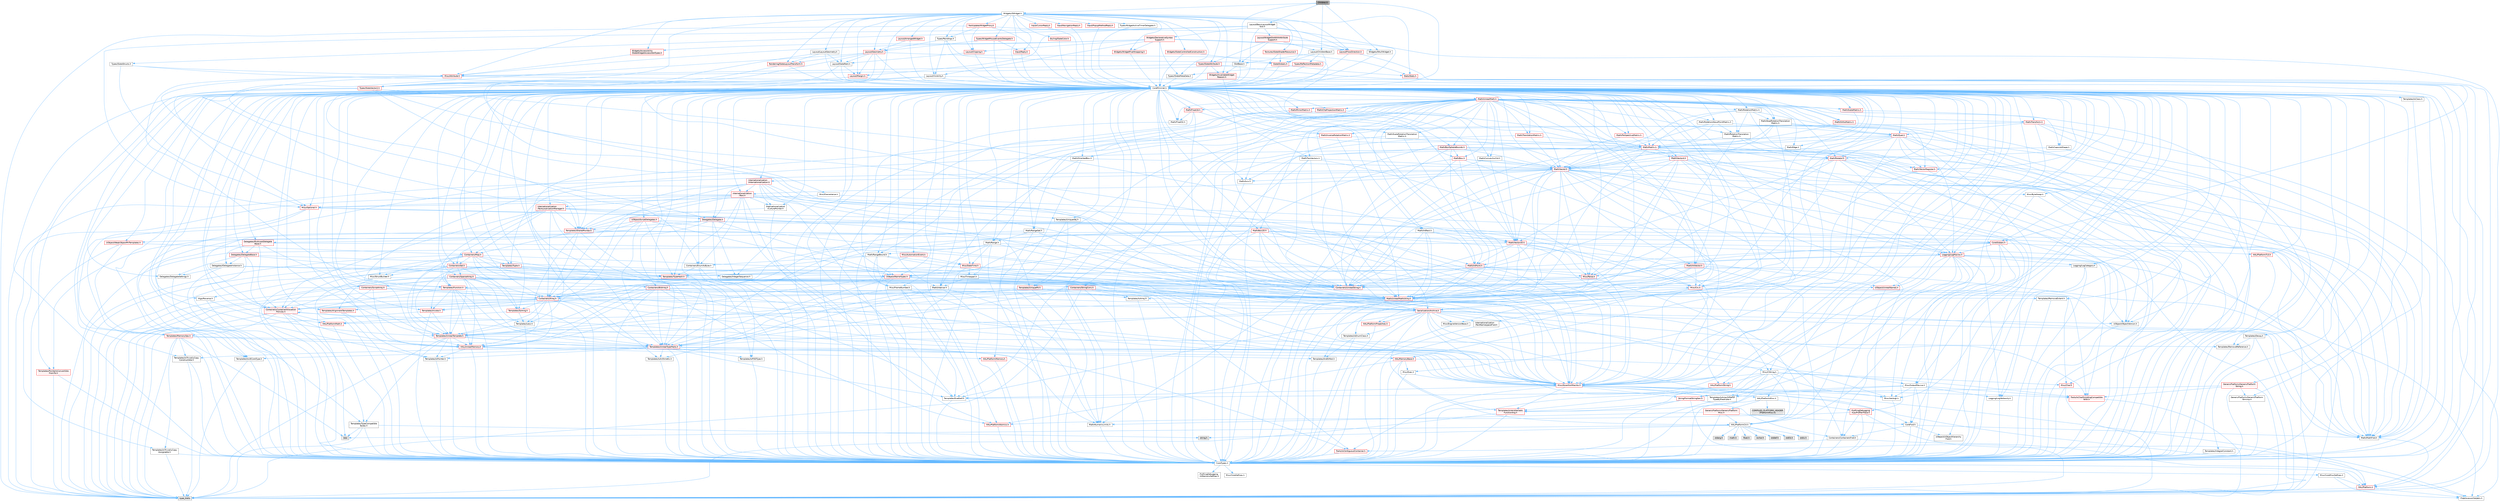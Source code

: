 digraph "Children.h"
{
 // INTERACTIVE_SVG=YES
 // LATEX_PDF_SIZE
  bgcolor="transparent";
  edge [fontname=Helvetica,fontsize=10,labelfontname=Helvetica,labelfontsize=10];
  node [fontname=Helvetica,fontsize=10,shape=box,height=0.2,width=0.4];
  Node1 [id="Node000001",label="Children.h",height=0.2,width=0.4,color="gray40", fillcolor="grey60", style="filled", fontcolor="black",tooltip=" "];
  Node1 -> Node2 [id="edge1_Node000001_Node000002",color="steelblue1",style="solid",tooltip=" "];
  Node2 [id="Node000002",label="CoreMinimal.h",height=0.2,width=0.4,color="grey40", fillcolor="white", style="filled",URL="$d7/d67/CoreMinimal_8h.html",tooltip=" "];
  Node2 -> Node3 [id="edge2_Node000002_Node000003",color="steelblue1",style="solid",tooltip=" "];
  Node3 [id="Node000003",label="CoreTypes.h",height=0.2,width=0.4,color="grey40", fillcolor="white", style="filled",URL="$dc/dec/CoreTypes_8h.html",tooltip=" "];
  Node3 -> Node4 [id="edge3_Node000003_Node000004",color="steelblue1",style="solid",tooltip=" "];
  Node4 [id="Node000004",label="HAL/Platform.h",height=0.2,width=0.4,color="red", fillcolor="#FFF0F0", style="filled",URL="$d9/dd0/Platform_8h.html",tooltip=" "];
  Node4 -> Node7 [id="edge4_Node000004_Node000007",color="steelblue1",style="solid",tooltip=" "];
  Node7 [id="Node000007",label="type_traits",height=0.2,width=0.4,color="grey60", fillcolor="#E0E0E0", style="filled",tooltip=" "];
  Node4 -> Node8 [id="edge5_Node000004_Node000008",color="steelblue1",style="solid",tooltip=" "];
  Node8 [id="Node000008",label="PreprocessorHelpers.h",height=0.2,width=0.4,color="grey40", fillcolor="white", style="filled",URL="$db/ddb/PreprocessorHelpers_8h.html",tooltip=" "];
  Node3 -> Node14 [id="edge6_Node000003_Node000014",color="steelblue1",style="solid",tooltip=" "];
  Node14 [id="Node000014",label="ProfilingDebugging\l/UMemoryDefines.h",height=0.2,width=0.4,color="grey40", fillcolor="white", style="filled",URL="$d2/da2/UMemoryDefines_8h.html",tooltip=" "];
  Node3 -> Node15 [id="edge7_Node000003_Node000015",color="steelblue1",style="solid",tooltip=" "];
  Node15 [id="Node000015",label="Misc/CoreMiscDefines.h",height=0.2,width=0.4,color="grey40", fillcolor="white", style="filled",URL="$da/d38/CoreMiscDefines_8h.html",tooltip=" "];
  Node15 -> Node4 [id="edge8_Node000015_Node000004",color="steelblue1",style="solid",tooltip=" "];
  Node15 -> Node8 [id="edge9_Node000015_Node000008",color="steelblue1",style="solid",tooltip=" "];
  Node3 -> Node16 [id="edge10_Node000003_Node000016",color="steelblue1",style="solid",tooltip=" "];
  Node16 [id="Node000016",label="Misc/CoreDefines.h",height=0.2,width=0.4,color="grey40", fillcolor="white", style="filled",URL="$d3/dd2/CoreDefines_8h.html",tooltip=" "];
  Node2 -> Node17 [id="edge11_Node000002_Node000017",color="steelblue1",style="solid",tooltip=" "];
  Node17 [id="Node000017",label="CoreFwd.h",height=0.2,width=0.4,color="grey40", fillcolor="white", style="filled",URL="$d1/d1e/CoreFwd_8h.html",tooltip=" "];
  Node17 -> Node3 [id="edge12_Node000017_Node000003",color="steelblue1",style="solid",tooltip=" "];
  Node17 -> Node18 [id="edge13_Node000017_Node000018",color="steelblue1",style="solid",tooltip=" "];
  Node18 [id="Node000018",label="Containers/ContainersFwd.h",height=0.2,width=0.4,color="grey40", fillcolor="white", style="filled",URL="$d4/d0a/ContainersFwd_8h.html",tooltip=" "];
  Node18 -> Node4 [id="edge14_Node000018_Node000004",color="steelblue1",style="solid",tooltip=" "];
  Node18 -> Node3 [id="edge15_Node000018_Node000003",color="steelblue1",style="solid",tooltip=" "];
  Node18 -> Node19 [id="edge16_Node000018_Node000019",color="steelblue1",style="solid",tooltip=" "];
  Node19 [id="Node000019",label="Traits/IsContiguousContainer.h",height=0.2,width=0.4,color="red", fillcolor="#FFF0F0", style="filled",URL="$d5/d3c/IsContiguousContainer_8h.html",tooltip=" "];
  Node19 -> Node3 [id="edge17_Node000019_Node000003",color="steelblue1",style="solid",tooltip=" "];
  Node17 -> Node22 [id="edge18_Node000017_Node000022",color="steelblue1",style="solid",tooltip=" "];
  Node22 [id="Node000022",label="Math/MathFwd.h",height=0.2,width=0.4,color="grey40", fillcolor="white", style="filled",URL="$d2/d10/MathFwd_8h.html",tooltip=" "];
  Node22 -> Node4 [id="edge19_Node000022_Node000004",color="steelblue1",style="solid",tooltip=" "];
  Node17 -> Node23 [id="edge20_Node000017_Node000023",color="steelblue1",style="solid",tooltip=" "];
  Node23 [id="Node000023",label="UObject/UObjectHierarchy\lFwd.h",height=0.2,width=0.4,color="grey40", fillcolor="white", style="filled",URL="$d3/d13/UObjectHierarchyFwd_8h.html",tooltip=" "];
  Node2 -> Node23 [id="edge21_Node000002_Node000023",color="steelblue1",style="solid",tooltip=" "];
  Node2 -> Node18 [id="edge22_Node000002_Node000018",color="steelblue1",style="solid",tooltip=" "];
  Node2 -> Node24 [id="edge23_Node000002_Node000024",color="steelblue1",style="solid",tooltip=" "];
  Node24 [id="Node000024",label="Misc/VarArgs.h",height=0.2,width=0.4,color="grey40", fillcolor="white", style="filled",URL="$d5/d6f/VarArgs_8h.html",tooltip=" "];
  Node24 -> Node3 [id="edge24_Node000024_Node000003",color="steelblue1",style="solid",tooltip=" "];
  Node2 -> Node25 [id="edge25_Node000002_Node000025",color="steelblue1",style="solid",tooltip=" "];
  Node25 [id="Node000025",label="Logging/LogVerbosity.h",height=0.2,width=0.4,color="grey40", fillcolor="white", style="filled",URL="$d2/d8f/LogVerbosity_8h.html",tooltip=" "];
  Node25 -> Node3 [id="edge26_Node000025_Node000003",color="steelblue1",style="solid",tooltip=" "];
  Node2 -> Node26 [id="edge27_Node000002_Node000026",color="steelblue1",style="solid",tooltip=" "];
  Node26 [id="Node000026",label="Misc/OutputDevice.h",height=0.2,width=0.4,color="grey40", fillcolor="white", style="filled",URL="$d7/d32/OutputDevice_8h.html",tooltip=" "];
  Node26 -> Node17 [id="edge28_Node000026_Node000017",color="steelblue1",style="solid",tooltip=" "];
  Node26 -> Node3 [id="edge29_Node000026_Node000003",color="steelblue1",style="solid",tooltip=" "];
  Node26 -> Node25 [id="edge30_Node000026_Node000025",color="steelblue1",style="solid",tooltip=" "];
  Node26 -> Node24 [id="edge31_Node000026_Node000024",color="steelblue1",style="solid",tooltip=" "];
  Node26 -> Node27 [id="edge32_Node000026_Node000027",color="steelblue1",style="solid",tooltip=" "];
  Node27 [id="Node000027",label="Templates/IsArrayOrRefOf\lTypeByPredicate.h",height=0.2,width=0.4,color="grey40", fillcolor="white", style="filled",URL="$d6/da1/IsArrayOrRefOfTypeByPredicate_8h.html",tooltip=" "];
  Node27 -> Node3 [id="edge33_Node000027_Node000003",color="steelblue1",style="solid",tooltip=" "];
  Node26 -> Node28 [id="edge34_Node000026_Node000028",color="steelblue1",style="solid",tooltip=" "];
  Node28 [id="Node000028",label="Templates/IsValidVariadic\lFunctionArg.h",height=0.2,width=0.4,color="red", fillcolor="#FFF0F0", style="filled",URL="$d0/dc8/IsValidVariadicFunctionArg_8h.html",tooltip=" "];
  Node28 -> Node3 [id="edge35_Node000028_Node000003",color="steelblue1",style="solid",tooltip=" "];
  Node28 -> Node7 [id="edge36_Node000028_Node000007",color="steelblue1",style="solid",tooltip=" "];
  Node26 -> Node30 [id="edge37_Node000026_Node000030",color="steelblue1",style="solid",tooltip=" "];
  Node30 [id="Node000030",label="Traits/IsCharEncodingCompatible\lWith.h",height=0.2,width=0.4,color="red", fillcolor="#FFF0F0", style="filled",URL="$df/dd1/IsCharEncodingCompatibleWith_8h.html",tooltip=" "];
  Node30 -> Node7 [id="edge38_Node000030_Node000007",color="steelblue1",style="solid",tooltip=" "];
  Node2 -> Node32 [id="edge39_Node000002_Node000032",color="steelblue1",style="solid",tooltip=" "];
  Node32 [id="Node000032",label="HAL/PlatformCrt.h",height=0.2,width=0.4,color="grey40", fillcolor="white", style="filled",URL="$d8/d75/PlatformCrt_8h.html",tooltip=" "];
  Node32 -> Node33 [id="edge40_Node000032_Node000033",color="steelblue1",style="solid",tooltip=" "];
  Node33 [id="Node000033",label="new",height=0.2,width=0.4,color="grey60", fillcolor="#E0E0E0", style="filled",tooltip=" "];
  Node32 -> Node34 [id="edge41_Node000032_Node000034",color="steelblue1",style="solid",tooltip=" "];
  Node34 [id="Node000034",label="wchar.h",height=0.2,width=0.4,color="grey60", fillcolor="#E0E0E0", style="filled",tooltip=" "];
  Node32 -> Node35 [id="edge42_Node000032_Node000035",color="steelblue1",style="solid",tooltip=" "];
  Node35 [id="Node000035",label="stddef.h",height=0.2,width=0.4,color="grey60", fillcolor="#E0E0E0", style="filled",tooltip=" "];
  Node32 -> Node36 [id="edge43_Node000032_Node000036",color="steelblue1",style="solid",tooltip=" "];
  Node36 [id="Node000036",label="stdlib.h",height=0.2,width=0.4,color="grey60", fillcolor="#E0E0E0", style="filled",tooltip=" "];
  Node32 -> Node37 [id="edge44_Node000032_Node000037",color="steelblue1",style="solid",tooltip=" "];
  Node37 [id="Node000037",label="stdio.h",height=0.2,width=0.4,color="grey60", fillcolor="#E0E0E0", style="filled",tooltip=" "];
  Node32 -> Node38 [id="edge45_Node000032_Node000038",color="steelblue1",style="solid",tooltip=" "];
  Node38 [id="Node000038",label="stdarg.h",height=0.2,width=0.4,color="grey60", fillcolor="#E0E0E0", style="filled",tooltip=" "];
  Node32 -> Node39 [id="edge46_Node000032_Node000039",color="steelblue1",style="solid",tooltip=" "];
  Node39 [id="Node000039",label="math.h",height=0.2,width=0.4,color="grey60", fillcolor="#E0E0E0", style="filled",tooltip=" "];
  Node32 -> Node40 [id="edge47_Node000032_Node000040",color="steelblue1",style="solid",tooltip=" "];
  Node40 [id="Node000040",label="float.h",height=0.2,width=0.4,color="grey60", fillcolor="#E0E0E0", style="filled",tooltip=" "];
  Node32 -> Node41 [id="edge48_Node000032_Node000041",color="steelblue1",style="solid",tooltip=" "];
  Node41 [id="Node000041",label="string.h",height=0.2,width=0.4,color="grey60", fillcolor="#E0E0E0", style="filled",tooltip=" "];
  Node2 -> Node42 [id="edge49_Node000002_Node000042",color="steelblue1",style="solid",tooltip=" "];
  Node42 [id="Node000042",label="HAL/PlatformMisc.h",height=0.2,width=0.4,color="grey40", fillcolor="white", style="filled",URL="$d0/df5/PlatformMisc_8h.html",tooltip=" "];
  Node42 -> Node3 [id="edge50_Node000042_Node000003",color="steelblue1",style="solid",tooltip=" "];
  Node42 -> Node43 [id="edge51_Node000042_Node000043",color="steelblue1",style="solid",tooltip=" "];
  Node43 [id="Node000043",label="GenericPlatform/GenericPlatform\lMisc.h",height=0.2,width=0.4,color="red", fillcolor="#FFF0F0", style="filled",URL="$db/d9a/GenericPlatformMisc_8h.html",tooltip=" "];
  Node43 -> Node17 [id="edge52_Node000043_Node000017",color="steelblue1",style="solid",tooltip=" "];
  Node43 -> Node3 [id="edge53_Node000043_Node000003",color="steelblue1",style="solid",tooltip=" "];
  Node43 -> Node32 [id="edge54_Node000043_Node000032",color="steelblue1",style="solid",tooltip=" "];
  Node43 -> Node47 [id="edge55_Node000043_Node000047",color="steelblue1",style="solid",tooltip=" "];
  Node47 [id="Node000047",label="Math/NumericLimits.h",height=0.2,width=0.4,color="grey40", fillcolor="white", style="filled",URL="$df/d1b/NumericLimits_8h.html",tooltip=" "];
  Node47 -> Node3 [id="edge56_Node000047_Node000003",color="steelblue1",style="solid",tooltip=" "];
  Node42 -> Node52 [id="edge57_Node000042_Node000052",color="steelblue1",style="solid",tooltip=" "];
  Node52 [id="Node000052",label="COMPILED_PLATFORM_HEADER\l(PlatformMisc.h)",height=0.2,width=0.4,color="grey60", fillcolor="#E0E0E0", style="filled",tooltip=" "];
  Node42 -> Node53 [id="edge58_Node000042_Node000053",color="steelblue1",style="solid",tooltip=" "];
  Node53 [id="Node000053",label="ProfilingDebugging\l/CpuProfilerTrace.h",height=0.2,width=0.4,color="red", fillcolor="#FFF0F0", style="filled",URL="$da/dcb/CpuProfilerTrace_8h.html",tooltip=" "];
  Node53 -> Node3 [id="edge59_Node000053_Node000003",color="steelblue1",style="solid",tooltip=" "];
  Node53 -> Node18 [id="edge60_Node000053_Node000018",color="steelblue1",style="solid",tooltip=" "];
  Node53 -> Node54 [id="edge61_Node000053_Node000054",color="steelblue1",style="solid",tooltip=" "];
  Node54 [id="Node000054",label="HAL/PlatformAtomics.h",height=0.2,width=0.4,color="red", fillcolor="#FFF0F0", style="filled",URL="$d3/d36/PlatformAtomics_8h.html",tooltip=" "];
  Node54 -> Node3 [id="edge62_Node000054_Node000003",color="steelblue1",style="solid",tooltip=" "];
  Node53 -> Node8 [id="edge63_Node000053_Node000008",color="steelblue1",style="solid",tooltip=" "];
  Node2 -> Node61 [id="edge64_Node000002_Node000061",color="steelblue1",style="solid",tooltip=" "];
  Node61 [id="Node000061",label="Misc/AssertionMacros.h",height=0.2,width=0.4,color="red", fillcolor="#FFF0F0", style="filled",URL="$d0/dfa/AssertionMacros_8h.html",tooltip=" "];
  Node61 -> Node3 [id="edge65_Node000061_Node000003",color="steelblue1",style="solid",tooltip=" "];
  Node61 -> Node4 [id="edge66_Node000061_Node000004",color="steelblue1",style="solid",tooltip=" "];
  Node61 -> Node42 [id="edge67_Node000061_Node000042",color="steelblue1",style="solid",tooltip=" "];
  Node61 -> Node8 [id="edge68_Node000061_Node000008",color="steelblue1",style="solid",tooltip=" "];
  Node61 -> Node62 [id="edge69_Node000061_Node000062",color="steelblue1",style="solid",tooltip=" "];
  Node62 [id="Node000062",label="Templates/EnableIf.h",height=0.2,width=0.4,color="grey40", fillcolor="white", style="filled",URL="$d7/d60/EnableIf_8h.html",tooltip=" "];
  Node62 -> Node3 [id="edge70_Node000062_Node000003",color="steelblue1",style="solid",tooltip=" "];
  Node61 -> Node27 [id="edge71_Node000061_Node000027",color="steelblue1",style="solid",tooltip=" "];
  Node61 -> Node28 [id="edge72_Node000061_Node000028",color="steelblue1",style="solid",tooltip=" "];
  Node61 -> Node30 [id="edge73_Node000061_Node000030",color="steelblue1",style="solid",tooltip=" "];
  Node61 -> Node24 [id="edge74_Node000061_Node000024",color="steelblue1",style="solid",tooltip=" "];
  Node61 -> Node63 [id="edge75_Node000061_Node000063",color="steelblue1",style="solid",tooltip=" "];
  Node63 [id="Node000063",label="String/FormatStringSan.h",height=0.2,width=0.4,color="red", fillcolor="#FFF0F0", style="filled",URL="$d3/d8b/FormatStringSan_8h.html",tooltip=" "];
  Node63 -> Node7 [id="edge76_Node000063_Node000007",color="steelblue1",style="solid",tooltip=" "];
  Node63 -> Node3 [id="edge77_Node000063_Node000003",color="steelblue1",style="solid",tooltip=" "];
  Node63 -> Node28 [id="edge78_Node000063_Node000028",color="steelblue1",style="solid",tooltip=" "];
  Node63 -> Node18 [id="edge79_Node000063_Node000018",color="steelblue1",style="solid",tooltip=" "];
  Node2 -> Node70 [id="edge80_Node000002_Node000070",color="steelblue1",style="solid",tooltip=" "];
  Node70 [id="Node000070",label="Templates/IsPointer.h",height=0.2,width=0.4,color="grey40", fillcolor="white", style="filled",URL="$d7/d05/IsPointer_8h.html",tooltip=" "];
  Node70 -> Node3 [id="edge81_Node000070_Node000003",color="steelblue1",style="solid",tooltip=" "];
  Node2 -> Node71 [id="edge82_Node000002_Node000071",color="steelblue1",style="solid",tooltip=" "];
  Node71 [id="Node000071",label="HAL/PlatformMemory.h",height=0.2,width=0.4,color="red", fillcolor="#FFF0F0", style="filled",URL="$de/d68/PlatformMemory_8h.html",tooltip=" "];
  Node71 -> Node3 [id="edge83_Node000071_Node000003",color="steelblue1",style="solid",tooltip=" "];
  Node2 -> Node54 [id="edge84_Node000002_Node000054",color="steelblue1",style="solid",tooltip=" "];
  Node2 -> Node76 [id="edge85_Node000002_Node000076",color="steelblue1",style="solid",tooltip=" "];
  Node76 [id="Node000076",label="Misc/Exec.h",height=0.2,width=0.4,color="grey40", fillcolor="white", style="filled",URL="$de/ddb/Exec_8h.html",tooltip=" "];
  Node76 -> Node3 [id="edge86_Node000076_Node000003",color="steelblue1",style="solid",tooltip=" "];
  Node76 -> Node61 [id="edge87_Node000076_Node000061",color="steelblue1",style="solid",tooltip=" "];
  Node2 -> Node77 [id="edge88_Node000002_Node000077",color="steelblue1",style="solid",tooltip=" "];
  Node77 [id="Node000077",label="HAL/MemoryBase.h",height=0.2,width=0.4,color="red", fillcolor="#FFF0F0", style="filled",URL="$d6/d9f/MemoryBase_8h.html",tooltip=" "];
  Node77 -> Node3 [id="edge89_Node000077_Node000003",color="steelblue1",style="solid",tooltip=" "];
  Node77 -> Node54 [id="edge90_Node000077_Node000054",color="steelblue1",style="solid",tooltip=" "];
  Node77 -> Node32 [id="edge91_Node000077_Node000032",color="steelblue1",style="solid",tooltip=" "];
  Node77 -> Node76 [id="edge92_Node000077_Node000076",color="steelblue1",style="solid",tooltip=" "];
  Node77 -> Node26 [id="edge93_Node000077_Node000026",color="steelblue1",style="solid",tooltip=" "];
  Node2 -> Node87 [id="edge94_Node000002_Node000087",color="steelblue1",style="solid",tooltip=" "];
  Node87 [id="Node000087",label="HAL/UnrealMemory.h",height=0.2,width=0.4,color="red", fillcolor="#FFF0F0", style="filled",URL="$d9/d96/UnrealMemory_8h.html",tooltip=" "];
  Node87 -> Node3 [id="edge95_Node000087_Node000003",color="steelblue1",style="solid",tooltip=" "];
  Node87 -> Node77 [id="edge96_Node000087_Node000077",color="steelblue1",style="solid",tooltip=" "];
  Node87 -> Node71 [id="edge97_Node000087_Node000071",color="steelblue1",style="solid",tooltip=" "];
  Node87 -> Node70 [id="edge98_Node000087_Node000070",color="steelblue1",style="solid",tooltip=" "];
  Node2 -> Node89 [id="edge99_Node000002_Node000089",color="steelblue1",style="solid",tooltip=" "];
  Node89 [id="Node000089",label="Templates/IsArithmetic.h",height=0.2,width=0.4,color="grey40", fillcolor="white", style="filled",URL="$d2/d5d/IsArithmetic_8h.html",tooltip=" "];
  Node89 -> Node3 [id="edge100_Node000089_Node000003",color="steelblue1",style="solid",tooltip=" "];
  Node2 -> Node83 [id="edge101_Node000002_Node000083",color="steelblue1",style="solid",tooltip=" "];
  Node83 [id="Node000083",label="Templates/AndOrNot.h",height=0.2,width=0.4,color="grey40", fillcolor="white", style="filled",URL="$db/d0a/AndOrNot_8h.html",tooltip=" "];
  Node83 -> Node3 [id="edge102_Node000083_Node000003",color="steelblue1",style="solid",tooltip=" "];
  Node2 -> Node90 [id="edge103_Node000002_Node000090",color="steelblue1",style="solid",tooltip=" "];
  Node90 [id="Node000090",label="Templates/IsPODType.h",height=0.2,width=0.4,color="grey40", fillcolor="white", style="filled",URL="$d7/db1/IsPODType_8h.html",tooltip=" "];
  Node90 -> Node3 [id="edge104_Node000090_Node000003",color="steelblue1",style="solid",tooltip=" "];
  Node2 -> Node91 [id="edge105_Node000002_Node000091",color="steelblue1",style="solid",tooltip=" "];
  Node91 [id="Node000091",label="Templates/IsUECoreType.h",height=0.2,width=0.4,color="grey40", fillcolor="white", style="filled",URL="$d1/db8/IsUECoreType_8h.html",tooltip=" "];
  Node91 -> Node3 [id="edge106_Node000091_Node000003",color="steelblue1",style="solid",tooltip=" "];
  Node91 -> Node7 [id="edge107_Node000091_Node000007",color="steelblue1",style="solid",tooltip=" "];
  Node2 -> Node84 [id="edge108_Node000002_Node000084",color="steelblue1",style="solid",tooltip=" "];
  Node84 [id="Node000084",label="Templates/IsTriviallyCopy\lConstructible.h",height=0.2,width=0.4,color="grey40", fillcolor="white", style="filled",URL="$d3/d78/IsTriviallyCopyConstructible_8h.html",tooltip=" "];
  Node84 -> Node3 [id="edge109_Node000084_Node000003",color="steelblue1",style="solid",tooltip=" "];
  Node84 -> Node7 [id="edge110_Node000084_Node000007",color="steelblue1",style="solid",tooltip=" "];
  Node2 -> Node92 [id="edge111_Node000002_Node000092",color="steelblue1",style="solid",tooltip=" "];
  Node92 [id="Node000092",label="Templates/UnrealTypeTraits.h",height=0.2,width=0.4,color="red", fillcolor="#FFF0F0", style="filled",URL="$d2/d2d/UnrealTypeTraits_8h.html",tooltip=" "];
  Node92 -> Node3 [id="edge112_Node000092_Node000003",color="steelblue1",style="solid",tooltip=" "];
  Node92 -> Node70 [id="edge113_Node000092_Node000070",color="steelblue1",style="solid",tooltip=" "];
  Node92 -> Node61 [id="edge114_Node000092_Node000061",color="steelblue1",style="solid",tooltip=" "];
  Node92 -> Node83 [id="edge115_Node000092_Node000083",color="steelblue1",style="solid",tooltip=" "];
  Node92 -> Node62 [id="edge116_Node000092_Node000062",color="steelblue1",style="solid",tooltip=" "];
  Node92 -> Node89 [id="edge117_Node000092_Node000089",color="steelblue1",style="solid",tooltip=" "];
  Node92 -> Node90 [id="edge118_Node000092_Node000090",color="steelblue1",style="solid",tooltip=" "];
  Node92 -> Node91 [id="edge119_Node000092_Node000091",color="steelblue1",style="solid",tooltip=" "];
  Node92 -> Node84 [id="edge120_Node000092_Node000084",color="steelblue1",style="solid",tooltip=" "];
  Node2 -> Node62 [id="edge121_Node000002_Node000062",color="steelblue1",style="solid",tooltip=" "];
  Node2 -> Node94 [id="edge122_Node000002_Node000094",color="steelblue1",style="solid",tooltip=" "];
  Node94 [id="Node000094",label="Templates/RemoveReference.h",height=0.2,width=0.4,color="grey40", fillcolor="white", style="filled",URL="$da/dbe/RemoveReference_8h.html",tooltip=" "];
  Node94 -> Node3 [id="edge123_Node000094_Node000003",color="steelblue1",style="solid",tooltip=" "];
  Node2 -> Node95 [id="edge124_Node000002_Node000095",color="steelblue1",style="solid",tooltip=" "];
  Node95 [id="Node000095",label="Templates/IntegralConstant.h",height=0.2,width=0.4,color="grey40", fillcolor="white", style="filled",URL="$db/d1b/IntegralConstant_8h.html",tooltip=" "];
  Node95 -> Node3 [id="edge125_Node000095_Node000003",color="steelblue1",style="solid",tooltip=" "];
  Node2 -> Node96 [id="edge126_Node000002_Node000096",color="steelblue1",style="solid",tooltip=" "];
  Node96 [id="Node000096",label="Templates/IsClass.h",height=0.2,width=0.4,color="grey40", fillcolor="white", style="filled",URL="$db/dcb/IsClass_8h.html",tooltip=" "];
  Node96 -> Node3 [id="edge127_Node000096_Node000003",color="steelblue1",style="solid",tooltip=" "];
  Node2 -> Node97 [id="edge128_Node000002_Node000097",color="steelblue1",style="solid",tooltip=" "];
  Node97 [id="Node000097",label="Templates/TypeCompatible\lBytes.h",height=0.2,width=0.4,color="grey40", fillcolor="white", style="filled",URL="$df/d0a/TypeCompatibleBytes_8h.html",tooltip=" "];
  Node97 -> Node3 [id="edge129_Node000097_Node000003",color="steelblue1",style="solid",tooltip=" "];
  Node97 -> Node41 [id="edge130_Node000097_Node000041",color="steelblue1",style="solid",tooltip=" "];
  Node97 -> Node33 [id="edge131_Node000097_Node000033",color="steelblue1",style="solid",tooltip=" "];
  Node97 -> Node7 [id="edge132_Node000097_Node000007",color="steelblue1",style="solid",tooltip=" "];
  Node2 -> Node19 [id="edge133_Node000002_Node000019",color="steelblue1",style="solid",tooltip=" "];
  Node2 -> Node98 [id="edge134_Node000002_Node000098",color="steelblue1",style="solid",tooltip=" "];
  Node98 [id="Node000098",label="Templates/UnrealTemplate.h",height=0.2,width=0.4,color="red", fillcolor="#FFF0F0", style="filled",URL="$d4/d24/UnrealTemplate_8h.html",tooltip=" "];
  Node98 -> Node3 [id="edge135_Node000098_Node000003",color="steelblue1",style="solid",tooltip=" "];
  Node98 -> Node70 [id="edge136_Node000098_Node000070",color="steelblue1",style="solid",tooltip=" "];
  Node98 -> Node87 [id="edge137_Node000098_Node000087",color="steelblue1",style="solid",tooltip=" "];
  Node98 -> Node92 [id="edge138_Node000098_Node000092",color="steelblue1",style="solid",tooltip=" "];
  Node98 -> Node94 [id="edge139_Node000098_Node000094",color="steelblue1",style="solid",tooltip=" "];
  Node98 -> Node97 [id="edge140_Node000098_Node000097",color="steelblue1",style="solid",tooltip=" "];
  Node98 -> Node19 [id="edge141_Node000098_Node000019",color="steelblue1",style="solid",tooltip=" "];
  Node98 -> Node7 [id="edge142_Node000098_Node000007",color="steelblue1",style="solid",tooltip=" "];
  Node2 -> Node47 [id="edge143_Node000002_Node000047",color="steelblue1",style="solid",tooltip=" "];
  Node2 -> Node102 [id="edge144_Node000002_Node000102",color="steelblue1",style="solid",tooltip=" "];
  Node102 [id="Node000102",label="HAL/PlatformMath.h",height=0.2,width=0.4,color="red", fillcolor="#FFF0F0", style="filled",URL="$dc/d53/PlatformMath_8h.html",tooltip=" "];
  Node102 -> Node3 [id="edge145_Node000102_Node000003",color="steelblue1",style="solid",tooltip=" "];
  Node2 -> Node85 [id="edge146_Node000002_Node000085",color="steelblue1",style="solid",tooltip=" "];
  Node85 [id="Node000085",label="Templates/IsTriviallyCopy\lAssignable.h",height=0.2,width=0.4,color="grey40", fillcolor="white", style="filled",URL="$d2/df2/IsTriviallyCopyAssignable_8h.html",tooltip=" "];
  Node85 -> Node3 [id="edge147_Node000085_Node000003",color="steelblue1",style="solid",tooltip=" "];
  Node85 -> Node7 [id="edge148_Node000085_Node000007",color="steelblue1",style="solid",tooltip=" "];
  Node2 -> Node110 [id="edge149_Node000002_Node000110",color="steelblue1",style="solid",tooltip=" "];
  Node110 [id="Node000110",label="Templates/MemoryOps.h",height=0.2,width=0.4,color="red", fillcolor="#FFF0F0", style="filled",URL="$db/dea/MemoryOps_8h.html",tooltip=" "];
  Node110 -> Node3 [id="edge150_Node000110_Node000003",color="steelblue1",style="solid",tooltip=" "];
  Node110 -> Node87 [id="edge151_Node000110_Node000087",color="steelblue1",style="solid",tooltip=" "];
  Node110 -> Node85 [id="edge152_Node000110_Node000085",color="steelblue1",style="solid",tooltip=" "];
  Node110 -> Node84 [id="edge153_Node000110_Node000084",color="steelblue1",style="solid",tooltip=" "];
  Node110 -> Node92 [id="edge154_Node000110_Node000092",color="steelblue1",style="solid",tooltip=" "];
  Node110 -> Node33 [id="edge155_Node000110_Node000033",color="steelblue1",style="solid",tooltip=" "];
  Node110 -> Node7 [id="edge156_Node000110_Node000007",color="steelblue1",style="solid",tooltip=" "];
  Node2 -> Node111 [id="edge157_Node000002_Node000111",color="steelblue1",style="solid",tooltip=" "];
  Node111 [id="Node000111",label="Containers/ContainerAllocation\lPolicies.h",height=0.2,width=0.4,color="red", fillcolor="#FFF0F0", style="filled",URL="$d7/dff/ContainerAllocationPolicies_8h.html",tooltip=" "];
  Node111 -> Node3 [id="edge158_Node000111_Node000003",color="steelblue1",style="solid",tooltip=" "];
  Node111 -> Node111 [id="edge159_Node000111_Node000111",color="steelblue1",style="solid",tooltip=" "];
  Node111 -> Node102 [id="edge160_Node000111_Node000102",color="steelblue1",style="solid",tooltip=" "];
  Node111 -> Node87 [id="edge161_Node000111_Node000087",color="steelblue1",style="solid",tooltip=" "];
  Node111 -> Node47 [id="edge162_Node000111_Node000047",color="steelblue1",style="solid",tooltip=" "];
  Node111 -> Node61 [id="edge163_Node000111_Node000061",color="steelblue1",style="solid",tooltip=" "];
  Node111 -> Node110 [id="edge164_Node000111_Node000110",color="steelblue1",style="solid",tooltip=" "];
  Node111 -> Node97 [id="edge165_Node000111_Node000097",color="steelblue1",style="solid",tooltip=" "];
  Node111 -> Node7 [id="edge166_Node000111_Node000007",color="steelblue1",style="solid",tooltip=" "];
  Node2 -> Node114 [id="edge167_Node000002_Node000114",color="steelblue1",style="solid",tooltip=" "];
  Node114 [id="Node000114",label="Templates/IsEnumClass.h",height=0.2,width=0.4,color="grey40", fillcolor="white", style="filled",URL="$d7/d15/IsEnumClass_8h.html",tooltip=" "];
  Node114 -> Node3 [id="edge168_Node000114_Node000003",color="steelblue1",style="solid",tooltip=" "];
  Node114 -> Node83 [id="edge169_Node000114_Node000083",color="steelblue1",style="solid",tooltip=" "];
  Node2 -> Node115 [id="edge170_Node000002_Node000115",color="steelblue1",style="solid",tooltip=" "];
  Node115 [id="Node000115",label="HAL/PlatformProperties.h",height=0.2,width=0.4,color="red", fillcolor="#FFF0F0", style="filled",URL="$d9/db0/PlatformProperties_8h.html",tooltip=" "];
  Node115 -> Node3 [id="edge171_Node000115_Node000003",color="steelblue1",style="solid",tooltip=" "];
  Node2 -> Node118 [id="edge172_Node000002_Node000118",color="steelblue1",style="solid",tooltip=" "];
  Node118 [id="Node000118",label="Misc/EngineVersionBase.h",height=0.2,width=0.4,color="grey40", fillcolor="white", style="filled",URL="$d5/d2b/EngineVersionBase_8h.html",tooltip=" "];
  Node118 -> Node3 [id="edge173_Node000118_Node000003",color="steelblue1",style="solid",tooltip=" "];
  Node2 -> Node119 [id="edge174_Node000002_Node000119",color="steelblue1",style="solid",tooltip=" "];
  Node119 [id="Node000119",label="Internationalization\l/TextNamespaceFwd.h",height=0.2,width=0.4,color="grey40", fillcolor="white", style="filled",URL="$d8/d97/TextNamespaceFwd_8h.html",tooltip=" "];
  Node119 -> Node3 [id="edge175_Node000119_Node000003",color="steelblue1",style="solid",tooltip=" "];
  Node2 -> Node120 [id="edge176_Node000002_Node000120",color="steelblue1",style="solid",tooltip=" "];
  Node120 [id="Node000120",label="Serialization/Archive.h",height=0.2,width=0.4,color="red", fillcolor="#FFF0F0", style="filled",URL="$d7/d3b/Archive_8h.html",tooltip=" "];
  Node120 -> Node17 [id="edge177_Node000120_Node000017",color="steelblue1",style="solid",tooltip=" "];
  Node120 -> Node3 [id="edge178_Node000120_Node000003",color="steelblue1",style="solid",tooltip=" "];
  Node120 -> Node115 [id="edge179_Node000120_Node000115",color="steelblue1",style="solid",tooltip=" "];
  Node120 -> Node119 [id="edge180_Node000120_Node000119",color="steelblue1",style="solid",tooltip=" "];
  Node120 -> Node22 [id="edge181_Node000120_Node000022",color="steelblue1",style="solid",tooltip=" "];
  Node120 -> Node61 [id="edge182_Node000120_Node000061",color="steelblue1",style="solid",tooltip=" "];
  Node120 -> Node118 [id="edge183_Node000120_Node000118",color="steelblue1",style="solid",tooltip=" "];
  Node120 -> Node24 [id="edge184_Node000120_Node000024",color="steelblue1",style="solid",tooltip=" "];
  Node120 -> Node62 [id="edge185_Node000120_Node000062",color="steelblue1",style="solid",tooltip=" "];
  Node120 -> Node27 [id="edge186_Node000120_Node000027",color="steelblue1",style="solid",tooltip=" "];
  Node120 -> Node114 [id="edge187_Node000120_Node000114",color="steelblue1",style="solid",tooltip=" "];
  Node120 -> Node28 [id="edge188_Node000120_Node000028",color="steelblue1",style="solid",tooltip=" "];
  Node120 -> Node98 [id="edge189_Node000120_Node000098",color="steelblue1",style="solid",tooltip=" "];
  Node120 -> Node30 [id="edge190_Node000120_Node000030",color="steelblue1",style="solid",tooltip=" "];
  Node120 -> Node123 [id="edge191_Node000120_Node000123",color="steelblue1",style="solid",tooltip=" "];
  Node123 [id="Node000123",label="UObject/ObjectVersion.h",height=0.2,width=0.4,color="grey40", fillcolor="white", style="filled",URL="$da/d63/ObjectVersion_8h.html",tooltip=" "];
  Node123 -> Node3 [id="edge192_Node000123_Node000003",color="steelblue1",style="solid",tooltip=" "];
  Node2 -> Node124 [id="edge193_Node000002_Node000124",color="steelblue1",style="solid",tooltip=" "];
  Node124 [id="Node000124",label="Templates/Less.h",height=0.2,width=0.4,color="grey40", fillcolor="white", style="filled",URL="$de/dc8/Less_8h.html",tooltip=" "];
  Node124 -> Node3 [id="edge194_Node000124_Node000003",color="steelblue1",style="solid",tooltip=" "];
  Node124 -> Node98 [id="edge195_Node000124_Node000098",color="steelblue1",style="solid",tooltip=" "];
  Node2 -> Node125 [id="edge196_Node000002_Node000125",color="steelblue1",style="solid",tooltip=" "];
  Node125 [id="Node000125",label="Templates/Sorting.h",height=0.2,width=0.4,color="red", fillcolor="#FFF0F0", style="filled",URL="$d3/d9e/Sorting_8h.html",tooltip=" "];
  Node125 -> Node3 [id="edge197_Node000125_Node000003",color="steelblue1",style="solid",tooltip=" "];
  Node125 -> Node102 [id="edge198_Node000125_Node000102",color="steelblue1",style="solid",tooltip=" "];
  Node125 -> Node124 [id="edge199_Node000125_Node000124",color="steelblue1",style="solid",tooltip=" "];
  Node2 -> Node136 [id="edge200_Node000002_Node000136",color="steelblue1",style="solid",tooltip=" "];
  Node136 [id="Node000136",label="Misc/Char.h",height=0.2,width=0.4,color="red", fillcolor="#FFF0F0", style="filled",URL="$d0/d58/Char_8h.html",tooltip=" "];
  Node136 -> Node3 [id="edge201_Node000136_Node000003",color="steelblue1",style="solid",tooltip=" "];
  Node136 -> Node7 [id="edge202_Node000136_Node000007",color="steelblue1",style="solid",tooltip=" "];
  Node2 -> Node139 [id="edge203_Node000002_Node000139",color="steelblue1",style="solid",tooltip=" "];
  Node139 [id="Node000139",label="GenericPlatform/GenericPlatform\lStricmp.h",height=0.2,width=0.4,color="grey40", fillcolor="white", style="filled",URL="$d2/d86/GenericPlatformStricmp_8h.html",tooltip=" "];
  Node139 -> Node3 [id="edge204_Node000139_Node000003",color="steelblue1",style="solid",tooltip=" "];
  Node2 -> Node140 [id="edge205_Node000002_Node000140",color="steelblue1",style="solid",tooltip=" "];
  Node140 [id="Node000140",label="GenericPlatform/GenericPlatform\lString.h",height=0.2,width=0.4,color="red", fillcolor="#FFF0F0", style="filled",URL="$dd/d20/GenericPlatformString_8h.html",tooltip=" "];
  Node140 -> Node3 [id="edge206_Node000140_Node000003",color="steelblue1",style="solid",tooltip=" "];
  Node140 -> Node139 [id="edge207_Node000140_Node000139",color="steelblue1",style="solid",tooltip=" "];
  Node140 -> Node62 [id="edge208_Node000140_Node000062",color="steelblue1",style="solid",tooltip=" "];
  Node140 -> Node30 [id="edge209_Node000140_Node000030",color="steelblue1",style="solid",tooltip=" "];
  Node140 -> Node7 [id="edge210_Node000140_Node000007",color="steelblue1",style="solid",tooltip=" "];
  Node2 -> Node73 [id="edge211_Node000002_Node000073",color="steelblue1",style="solid",tooltip=" "];
  Node73 [id="Node000073",label="HAL/PlatformString.h",height=0.2,width=0.4,color="red", fillcolor="#FFF0F0", style="filled",URL="$db/db5/PlatformString_8h.html",tooltip=" "];
  Node73 -> Node3 [id="edge212_Node000073_Node000003",color="steelblue1",style="solid",tooltip=" "];
  Node2 -> Node143 [id="edge213_Node000002_Node000143",color="steelblue1",style="solid",tooltip=" "];
  Node143 [id="Node000143",label="Misc/CString.h",height=0.2,width=0.4,color="grey40", fillcolor="white", style="filled",URL="$d2/d49/CString_8h.html",tooltip=" "];
  Node143 -> Node3 [id="edge214_Node000143_Node000003",color="steelblue1",style="solid",tooltip=" "];
  Node143 -> Node32 [id="edge215_Node000143_Node000032",color="steelblue1",style="solid",tooltip=" "];
  Node143 -> Node73 [id="edge216_Node000143_Node000073",color="steelblue1",style="solid",tooltip=" "];
  Node143 -> Node61 [id="edge217_Node000143_Node000061",color="steelblue1",style="solid",tooltip=" "];
  Node143 -> Node136 [id="edge218_Node000143_Node000136",color="steelblue1",style="solid",tooltip=" "];
  Node143 -> Node24 [id="edge219_Node000143_Node000024",color="steelblue1",style="solid",tooltip=" "];
  Node143 -> Node27 [id="edge220_Node000143_Node000027",color="steelblue1",style="solid",tooltip=" "];
  Node143 -> Node28 [id="edge221_Node000143_Node000028",color="steelblue1",style="solid",tooltip=" "];
  Node143 -> Node30 [id="edge222_Node000143_Node000030",color="steelblue1",style="solid",tooltip=" "];
  Node2 -> Node144 [id="edge223_Node000002_Node000144",color="steelblue1",style="solid",tooltip=" "];
  Node144 [id="Node000144",label="Misc/Crc.h",height=0.2,width=0.4,color="red", fillcolor="#FFF0F0", style="filled",URL="$d4/dd2/Crc_8h.html",tooltip=" "];
  Node144 -> Node3 [id="edge224_Node000144_Node000003",color="steelblue1",style="solid",tooltip=" "];
  Node144 -> Node73 [id="edge225_Node000144_Node000073",color="steelblue1",style="solid",tooltip=" "];
  Node144 -> Node61 [id="edge226_Node000144_Node000061",color="steelblue1",style="solid",tooltip=" "];
  Node144 -> Node143 [id="edge227_Node000144_Node000143",color="steelblue1",style="solid",tooltip=" "];
  Node144 -> Node136 [id="edge228_Node000144_Node000136",color="steelblue1",style="solid",tooltip=" "];
  Node144 -> Node92 [id="edge229_Node000144_Node000092",color="steelblue1",style="solid",tooltip=" "];
  Node2 -> Node135 [id="edge230_Node000002_Node000135",color="steelblue1",style="solid",tooltip=" "];
  Node135 [id="Node000135",label="Math/UnrealMathUtility.h",height=0.2,width=0.4,color="red", fillcolor="#FFF0F0", style="filled",URL="$db/db8/UnrealMathUtility_8h.html",tooltip=" "];
  Node135 -> Node3 [id="edge231_Node000135_Node000003",color="steelblue1",style="solid",tooltip=" "];
  Node135 -> Node61 [id="edge232_Node000135_Node000061",color="steelblue1",style="solid",tooltip=" "];
  Node135 -> Node102 [id="edge233_Node000135_Node000102",color="steelblue1",style="solid",tooltip=" "];
  Node135 -> Node22 [id="edge234_Node000135_Node000022",color="steelblue1",style="solid",tooltip=" "];
  Node2 -> Node145 [id="edge235_Node000002_Node000145",color="steelblue1",style="solid",tooltip=" "];
  Node145 [id="Node000145",label="Containers/UnrealString.h",height=0.2,width=0.4,color="red", fillcolor="#FFF0F0", style="filled",URL="$d5/dba/UnrealString_8h.html",tooltip=" "];
  Node2 -> Node149 [id="edge236_Node000002_Node000149",color="steelblue1",style="solid",tooltip=" "];
  Node149 [id="Node000149",label="Containers/Array.h",height=0.2,width=0.4,color="red", fillcolor="#FFF0F0", style="filled",URL="$df/dd0/Array_8h.html",tooltip=" "];
  Node149 -> Node3 [id="edge237_Node000149_Node000003",color="steelblue1",style="solid",tooltip=" "];
  Node149 -> Node61 [id="edge238_Node000149_Node000061",color="steelblue1",style="solid",tooltip=" "];
  Node149 -> Node87 [id="edge239_Node000149_Node000087",color="steelblue1",style="solid",tooltip=" "];
  Node149 -> Node92 [id="edge240_Node000149_Node000092",color="steelblue1",style="solid",tooltip=" "];
  Node149 -> Node98 [id="edge241_Node000149_Node000098",color="steelblue1",style="solid",tooltip=" "];
  Node149 -> Node111 [id="edge242_Node000149_Node000111",color="steelblue1",style="solid",tooltip=" "];
  Node149 -> Node120 [id="edge243_Node000149_Node000120",color="steelblue1",style="solid",tooltip=" "];
  Node149 -> Node128 [id="edge244_Node000149_Node000128",color="steelblue1",style="solid",tooltip=" "];
  Node128 [id="Node000128",label="Templates/Invoke.h",height=0.2,width=0.4,color="red", fillcolor="#FFF0F0", style="filled",URL="$d7/deb/Invoke_8h.html",tooltip=" "];
  Node128 -> Node3 [id="edge245_Node000128_Node000003",color="steelblue1",style="solid",tooltip=" "];
  Node128 -> Node98 [id="edge246_Node000128_Node000098",color="steelblue1",style="solid",tooltip=" "];
  Node128 -> Node7 [id="edge247_Node000128_Node000007",color="steelblue1",style="solid",tooltip=" "];
  Node149 -> Node124 [id="edge248_Node000149_Node000124",color="steelblue1",style="solid",tooltip=" "];
  Node149 -> Node125 [id="edge249_Node000149_Node000125",color="steelblue1",style="solid",tooltip=" "];
  Node149 -> Node172 [id="edge250_Node000149_Node000172",color="steelblue1",style="solid",tooltip=" "];
  Node172 [id="Node000172",label="Templates/AlignmentTemplates.h",height=0.2,width=0.4,color="red", fillcolor="#FFF0F0", style="filled",URL="$dd/d32/AlignmentTemplates_8h.html",tooltip=" "];
  Node172 -> Node3 [id="edge251_Node000172_Node000003",color="steelblue1",style="solid",tooltip=" "];
  Node172 -> Node70 [id="edge252_Node000172_Node000070",color="steelblue1",style="solid",tooltip=" "];
  Node149 -> Node7 [id="edge253_Node000149_Node000007",color="steelblue1",style="solid",tooltip=" "];
  Node2 -> Node173 [id="edge254_Node000002_Node000173",color="steelblue1",style="solid",tooltip=" "];
  Node173 [id="Node000173",label="Misc/FrameNumber.h",height=0.2,width=0.4,color="grey40", fillcolor="white", style="filled",URL="$dd/dbd/FrameNumber_8h.html",tooltip=" "];
  Node173 -> Node3 [id="edge255_Node000173_Node000003",color="steelblue1",style="solid",tooltip=" "];
  Node173 -> Node47 [id="edge256_Node000173_Node000047",color="steelblue1",style="solid",tooltip=" "];
  Node173 -> Node135 [id="edge257_Node000173_Node000135",color="steelblue1",style="solid",tooltip=" "];
  Node173 -> Node62 [id="edge258_Node000173_Node000062",color="steelblue1",style="solid",tooltip=" "];
  Node173 -> Node92 [id="edge259_Node000173_Node000092",color="steelblue1",style="solid",tooltip=" "];
  Node2 -> Node174 [id="edge260_Node000002_Node000174",color="steelblue1",style="solid",tooltip=" "];
  Node174 [id="Node000174",label="Misc/Timespan.h",height=0.2,width=0.4,color="grey40", fillcolor="white", style="filled",URL="$da/dd9/Timespan_8h.html",tooltip=" "];
  Node174 -> Node3 [id="edge261_Node000174_Node000003",color="steelblue1",style="solid",tooltip=" "];
  Node174 -> Node175 [id="edge262_Node000174_Node000175",color="steelblue1",style="solid",tooltip=" "];
  Node175 [id="Node000175",label="Math/Interval.h",height=0.2,width=0.4,color="grey40", fillcolor="white", style="filled",URL="$d1/d55/Interval_8h.html",tooltip=" "];
  Node175 -> Node3 [id="edge263_Node000175_Node000003",color="steelblue1",style="solid",tooltip=" "];
  Node175 -> Node89 [id="edge264_Node000175_Node000089",color="steelblue1",style="solid",tooltip=" "];
  Node175 -> Node92 [id="edge265_Node000175_Node000092",color="steelblue1",style="solid",tooltip=" "];
  Node175 -> Node47 [id="edge266_Node000175_Node000047",color="steelblue1",style="solid",tooltip=" "];
  Node175 -> Node135 [id="edge267_Node000175_Node000135",color="steelblue1",style="solid",tooltip=" "];
  Node174 -> Node135 [id="edge268_Node000174_Node000135",color="steelblue1",style="solid",tooltip=" "];
  Node174 -> Node61 [id="edge269_Node000174_Node000061",color="steelblue1",style="solid",tooltip=" "];
  Node2 -> Node176 [id="edge270_Node000002_Node000176",color="steelblue1",style="solid",tooltip=" "];
  Node176 [id="Node000176",label="Containers/StringConv.h",height=0.2,width=0.4,color="red", fillcolor="#FFF0F0", style="filled",URL="$d3/ddf/StringConv_8h.html",tooltip=" "];
  Node176 -> Node3 [id="edge271_Node000176_Node000003",color="steelblue1",style="solid",tooltip=" "];
  Node176 -> Node61 [id="edge272_Node000176_Node000061",color="steelblue1",style="solid",tooltip=" "];
  Node176 -> Node111 [id="edge273_Node000176_Node000111",color="steelblue1",style="solid",tooltip=" "];
  Node176 -> Node149 [id="edge274_Node000176_Node000149",color="steelblue1",style="solid",tooltip=" "];
  Node176 -> Node143 [id="edge275_Node000176_Node000143",color="steelblue1",style="solid",tooltip=" "];
  Node176 -> Node177 [id="edge276_Node000176_Node000177",color="steelblue1",style="solid",tooltip=" "];
  Node177 [id="Node000177",label="Templates/IsArray.h",height=0.2,width=0.4,color="grey40", fillcolor="white", style="filled",URL="$d8/d8d/IsArray_8h.html",tooltip=" "];
  Node177 -> Node3 [id="edge277_Node000177_Node000003",color="steelblue1",style="solid",tooltip=" "];
  Node176 -> Node98 [id="edge278_Node000176_Node000098",color="steelblue1",style="solid",tooltip=" "];
  Node176 -> Node92 [id="edge279_Node000176_Node000092",color="steelblue1",style="solid",tooltip=" "];
  Node176 -> Node30 [id="edge280_Node000176_Node000030",color="steelblue1",style="solid",tooltip=" "];
  Node176 -> Node19 [id="edge281_Node000176_Node000019",color="steelblue1",style="solid",tooltip=" "];
  Node176 -> Node7 [id="edge282_Node000176_Node000007",color="steelblue1",style="solid",tooltip=" "];
  Node2 -> Node178 [id="edge283_Node000002_Node000178",color="steelblue1",style="solid",tooltip=" "];
  Node178 [id="Node000178",label="UObject/UnrealNames.h",height=0.2,width=0.4,color="red", fillcolor="#FFF0F0", style="filled",URL="$d8/db1/UnrealNames_8h.html",tooltip=" "];
  Node178 -> Node3 [id="edge284_Node000178_Node000003",color="steelblue1",style="solid",tooltip=" "];
  Node2 -> Node180 [id="edge285_Node000002_Node000180",color="steelblue1",style="solid",tooltip=" "];
  Node180 [id="Node000180",label="UObject/NameTypes.h",height=0.2,width=0.4,color="red", fillcolor="#FFF0F0", style="filled",URL="$d6/d35/NameTypes_8h.html",tooltip=" "];
  Node180 -> Node3 [id="edge286_Node000180_Node000003",color="steelblue1",style="solid",tooltip=" "];
  Node180 -> Node61 [id="edge287_Node000180_Node000061",color="steelblue1",style="solid",tooltip=" "];
  Node180 -> Node87 [id="edge288_Node000180_Node000087",color="steelblue1",style="solid",tooltip=" "];
  Node180 -> Node92 [id="edge289_Node000180_Node000092",color="steelblue1",style="solid",tooltip=" "];
  Node180 -> Node98 [id="edge290_Node000180_Node000098",color="steelblue1",style="solid",tooltip=" "];
  Node180 -> Node145 [id="edge291_Node000180_Node000145",color="steelblue1",style="solid",tooltip=" "];
  Node180 -> Node176 [id="edge292_Node000180_Node000176",color="steelblue1",style="solid",tooltip=" "];
  Node180 -> Node178 [id="edge293_Node000180_Node000178",color="steelblue1",style="solid",tooltip=" "];
  Node2 -> Node188 [id="edge294_Node000002_Node000188",color="steelblue1",style="solid",tooltip=" "];
  Node188 [id="Node000188",label="Misc/Parse.h",height=0.2,width=0.4,color="red", fillcolor="#FFF0F0", style="filled",URL="$dc/d71/Parse_8h.html",tooltip=" "];
  Node188 -> Node145 [id="edge295_Node000188_Node000145",color="steelblue1",style="solid",tooltip=" "];
  Node188 -> Node3 [id="edge296_Node000188_Node000003",color="steelblue1",style="solid",tooltip=" "];
  Node188 -> Node32 [id="edge297_Node000188_Node000032",color="steelblue1",style="solid",tooltip=" "];
  Node188 -> Node189 [id="edge298_Node000188_Node000189",color="steelblue1",style="solid",tooltip=" "];
  Node189 [id="Node000189",label="Templates/Function.h",height=0.2,width=0.4,color="red", fillcolor="#FFF0F0", style="filled",URL="$df/df5/Function_8h.html",tooltip=" "];
  Node189 -> Node3 [id="edge299_Node000189_Node000003",color="steelblue1",style="solid",tooltip=" "];
  Node189 -> Node61 [id="edge300_Node000189_Node000061",color="steelblue1",style="solid",tooltip=" "];
  Node189 -> Node87 [id="edge301_Node000189_Node000087",color="steelblue1",style="solid",tooltip=" "];
  Node189 -> Node92 [id="edge302_Node000189_Node000092",color="steelblue1",style="solid",tooltip=" "];
  Node189 -> Node128 [id="edge303_Node000189_Node000128",color="steelblue1",style="solid",tooltip=" "];
  Node189 -> Node98 [id="edge304_Node000189_Node000098",color="steelblue1",style="solid",tooltip=" "];
  Node189 -> Node135 [id="edge305_Node000189_Node000135",color="steelblue1",style="solid",tooltip=" "];
  Node189 -> Node33 [id="edge306_Node000189_Node000033",color="steelblue1",style="solid",tooltip=" "];
  Node189 -> Node7 [id="edge307_Node000189_Node000007",color="steelblue1",style="solid",tooltip=" "];
  Node2 -> Node172 [id="edge308_Node000002_Node000172",color="steelblue1",style="solid",tooltip=" "];
  Node2 -> Node191 [id="edge309_Node000002_Node000191",color="steelblue1",style="solid",tooltip=" "];
  Node191 [id="Node000191",label="Misc/StructBuilder.h",height=0.2,width=0.4,color="grey40", fillcolor="white", style="filled",URL="$d9/db3/StructBuilder_8h.html",tooltip=" "];
  Node191 -> Node3 [id="edge310_Node000191_Node000003",color="steelblue1",style="solid",tooltip=" "];
  Node191 -> Node135 [id="edge311_Node000191_Node000135",color="steelblue1",style="solid",tooltip=" "];
  Node191 -> Node172 [id="edge312_Node000191_Node000172",color="steelblue1",style="solid",tooltip=" "];
  Node2 -> Node104 [id="edge313_Node000002_Node000104",color="steelblue1",style="solid",tooltip=" "];
  Node104 [id="Node000104",label="Templates/Decay.h",height=0.2,width=0.4,color="grey40", fillcolor="white", style="filled",URL="$dd/d0f/Decay_8h.html",tooltip=" "];
  Node104 -> Node3 [id="edge314_Node000104_Node000003",color="steelblue1",style="solid",tooltip=" "];
  Node104 -> Node94 [id="edge315_Node000104_Node000094",color="steelblue1",style="solid",tooltip=" "];
  Node104 -> Node7 [id="edge316_Node000104_Node000007",color="steelblue1",style="solid",tooltip=" "];
  Node2 -> Node192 [id="edge317_Node000002_Node000192",color="steelblue1",style="solid",tooltip=" "];
  Node192 [id="Node000192",label="Templates/PointerIsConvertible\lFromTo.h",height=0.2,width=0.4,color="red", fillcolor="#FFF0F0", style="filled",URL="$d6/d65/PointerIsConvertibleFromTo_8h.html",tooltip=" "];
  Node192 -> Node3 [id="edge318_Node000192_Node000003",color="steelblue1",style="solid",tooltip=" "];
  Node192 -> Node7 [id="edge319_Node000192_Node000007",color="steelblue1",style="solid",tooltip=" "];
  Node2 -> Node128 [id="edge320_Node000002_Node000128",color="steelblue1",style="solid",tooltip=" "];
  Node2 -> Node189 [id="edge321_Node000002_Node000189",color="steelblue1",style="solid",tooltip=" "];
  Node2 -> Node161 [id="edge322_Node000002_Node000161",color="steelblue1",style="solid",tooltip=" "];
  Node161 [id="Node000161",label="Templates/TypeHash.h",height=0.2,width=0.4,color="red", fillcolor="#FFF0F0", style="filled",URL="$d1/d62/TypeHash_8h.html",tooltip=" "];
  Node161 -> Node3 [id="edge323_Node000161_Node000003",color="steelblue1",style="solid",tooltip=" "];
  Node161 -> Node144 [id="edge324_Node000161_Node000144",color="steelblue1",style="solid",tooltip=" "];
  Node161 -> Node7 [id="edge325_Node000161_Node000007",color="steelblue1",style="solid",tooltip=" "];
  Node2 -> Node193 [id="edge326_Node000002_Node000193",color="steelblue1",style="solid",tooltip=" "];
  Node193 [id="Node000193",label="Containers/ScriptArray.h",height=0.2,width=0.4,color="red", fillcolor="#FFF0F0", style="filled",URL="$dc/daf/ScriptArray_8h.html",tooltip=" "];
  Node193 -> Node3 [id="edge327_Node000193_Node000003",color="steelblue1",style="solid",tooltip=" "];
  Node193 -> Node61 [id="edge328_Node000193_Node000061",color="steelblue1",style="solid",tooltip=" "];
  Node193 -> Node87 [id="edge329_Node000193_Node000087",color="steelblue1",style="solid",tooltip=" "];
  Node193 -> Node111 [id="edge330_Node000193_Node000111",color="steelblue1",style="solid",tooltip=" "];
  Node193 -> Node149 [id="edge331_Node000193_Node000149",color="steelblue1",style="solid",tooltip=" "];
  Node2 -> Node194 [id="edge332_Node000002_Node000194",color="steelblue1",style="solid",tooltip=" "];
  Node194 [id="Node000194",label="Containers/BitArray.h",height=0.2,width=0.4,color="red", fillcolor="#FFF0F0", style="filled",URL="$d1/de4/BitArray_8h.html",tooltip=" "];
  Node194 -> Node111 [id="edge333_Node000194_Node000111",color="steelblue1",style="solid",tooltip=" "];
  Node194 -> Node3 [id="edge334_Node000194_Node000003",color="steelblue1",style="solid",tooltip=" "];
  Node194 -> Node54 [id="edge335_Node000194_Node000054",color="steelblue1",style="solid",tooltip=" "];
  Node194 -> Node87 [id="edge336_Node000194_Node000087",color="steelblue1",style="solid",tooltip=" "];
  Node194 -> Node135 [id="edge337_Node000194_Node000135",color="steelblue1",style="solid",tooltip=" "];
  Node194 -> Node61 [id="edge338_Node000194_Node000061",color="steelblue1",style="solid",tooltip=" "];
  Node194 -> Node120 [id="edge339_Node000194_Node000120",color="steelblue1",style="solid",tooltip=" "];
  Node194 -> Node62 [id="edge340_Node000194_Node000062",color="steelblue1",style="solid",tooltip=" "];
  Node194 -> Node128 [id="edge341_Node000194_Node000128",color="steelblue1",style="solid",tooltip=" "];
  Node194 -> Node98 [id="edge342_Node000194_Node000098",color="steelblue1",style="solid",tooltip=" "];
  Node194 -> Node92 [id="edge343_Node000194_Node000092",color="steelblue1",style="solid",tooltip=" "];
  Node2 -> Node195 [id="edge344_Node000002_Node000195",color="steelblue1",style="solid",tooltip=" "];
  Node195 [id="Node000195",label="Containers/SparseArray.h",height=0.2,width=0.4,color="red", fillcolor="#FFF0F0", style="filled",URL="$d5/dbf/SparseArray_8h.html",tooltip=" "];
  Node195 -> Node3 [id="edge345_Node000195_Node000003",color="steelblue1",style="solid",tooltip=" "];
  Node195 -> Node61 [id="edge346_Node000195_Node000061",color="steelblue1",style="solid",tooltip=" "];
  Node195 -> Node87 [id="edge347_Node000195_Node000087",color="steelblue1",style="solid",tooltip=" "];
  Node195 -> Node92 [id="edge348_Node000195_Node000092",color="steelblue1",style="solid",tooltip=" "];
  Node195 -> Node98 [id="edge349_Node000195_Node000098",color="steelblue1",style="solid",tooltip=" "];
  Node195 -> Node111 [id="edge350_Node000195_Node000111",color="steelblue1",style="solid",tooltip=" "];
  Node195 -> Node124 [id="edge351_Node000195_Node000124",color="steelblue1",style="solid",tooltip=" "];
  Node195 -> Node149 [id="edge352_Node000195_Node000149",color="steelblue1",style="solid",tooltip=" "];
  Node195 -> Node135 [id="edge353_Node000195_Node000135",color="steelblue1",style="solid",tooltip=" "];
  Node195 -> Node193 [id="edge354_Node000195_Node000193",color="steelblue1",style="solid",tooltip=" "];
  Node195 -> Node194 [id="edge355_Node000195_Node000194",color="steelblue1",style="solid",tooltip=" "];
  Node195 -> Node145 [id="edge356_Node000195_Node000145",color="steelblue1",style="solid",tooltip=" "];
  Node2 -> Node211 [id="edge357_Node000002_Node000211",color="steelblue1",style="solid",tooltip=" "];
  Node211 [id="Node000211",label="Containers/Set.h",height=0.2,width=0.4,color="red", fillcolor="#FFF0F0", style="filled",URL="$d4/d45/Set_8h.html",tooltip=" "];
  Node211 -> Node111 [id="edge358_Node000211_Node000111",color="steelblue1",style="solid",tooltip=" "];
  Node211 -> Node195 [id="edge359_Node000211_Node000195",color="steelblue1",style="solid",tooltip=" "];
  Node211 -> Node18 [id="edge360_Node000211_Node000018",color="steelblue1",style="solid",tooltip=" "];
  Node211 -> Node135 [id="edge361_Node000211_Node000135",color="steelblue1",style="solid",tooltip=" "];
  Node211 -> Node61 [id="edge362_Node000211_Node000061",color="steelblue1",style="solid",tooltip=" "];
  Node211 -> Node191 [id="edge363_Node000211_Node000191",color="steelblue1",style="solid",tooltip=" "];
  Node211 -> Node189 [id="edge364_Node000211_Node000189",color="steelblue1",style="solid",tooltip=" "];
  Node211 -> Node125 [id="edge365_Node000211_Node000125",color="steelblue1",style="solid",tooltip=" "];
  Node211 -> Node161 [id="edge366_Node000211_Node000161",color="steelblue1",style="solid",tooltip=" "];
  Node211 -> Node98 [id="edge367_Node000211_Node000098",color="steelblue1",style="solid",tooltip=" "];
  Node211 -> Node7 [id="edge368_Node000211_Node000007",color="steelblue1",style="solid",tooltip=" "];
  Node2 -> Node214 [id="edge369_Node000002_Node000214",color="steelblue1",style="solid",tooltip=" "];
  Node214 [id="Node000214",label="Algo/Reverse.h",height=0.2,width=0.4,color="grey40", fillcolor="white", style="filled",URL="$d5/d93/Reverse_8h.html",tooltip=" "];
  Node214 -> Node3 [id="edge370_Node000214_Node000003",color="steelblue1",style="solid",tooltip=" "];
  Node214 -> Node98 [id="edge371_Node000214_Node000098",color="steelblue1",style="solid",tooltip=" "];
  Node2 -> Node215 [id="edge372_Node000002_Node000215",color="steelblue1",style="solid",tooltip=" "];
  Node215 [id="Node000215",label="Containers/Map.h",height=0.2,width=0.4,color="red", fillcolor="#FFF0F0", style="filled",URL="$df/d79/Map_8h.html",tooltip=" "];
  Node215 -> Node3 [id="edge373_Node000215_Node000003",color="steelblue1",style="solid",tooltip=" "];
  Node215 -> Node214 [id="edge374_Node000215_Node000214",color="steelblue1",style="solid",tooltip=" "];
  Node215 -> Node211 [id="edge375_Node000215_Node000211",color="steelblue1",style="solid",tooltip=" "];
  Node215 -> Node145 [id="edge376_Node000215_Node000145",color="steelblue1",style="solid",tooltip=" "];
  Node215 -> Node61 [id="edge377_Node000215_Node000061",color="steelblue1",style="solid",tooltip=" "];
  Node215 -> Node191 [id="edge378_Node000215_Node000191",color="steelblue1",style="solid",tooltip=" "];
  Node215 -> Node189 [id="edge379_Node000215_Node000189",color="steelblue1",style="solid",tooltip=" "];
  Node215 -> Node125 [id="edge380_Node000215_Node000125",color="steelblue1",style="solid",tooltip=" "];
  Node215 -> Node216 [id="edge381_Node000215_Node000216",color="steelblue1",style="solid",tooltip=" "];
  Node216 [id="Node000216",label="Templates/Tuple.h",height=0.2,width=0.4,color="red", fillcolor="#FFF0F0", style="filled",URL="$d2/d4f/Tuple_8h.html",tooltip=" "];
  Node216 -> Node3 [id="edge382_Node000216_Node000003",color="steelblue1",style="solid",tooltip=" "];
  Node216 -> Node98 [id="edge383_Node000216_Node000098",color="steelblue1",style="solid",tooltip=" "];
  Node216 -> Node217 [id="edge384_Node000216_Node000217",color="steelblue1",style="solid",tooltip=" "];
  Node217 [id="Node000217",label="Delegates/IntegerSequence.h",height=0.2,width=0.4,color="grey40", fillcolor="white", style="filled",URL="$d2/dcc/IntegerSequence_8h.html",tooltip=" "];
  Node217 -> Node3 [id="edge385_Node000217_Node000003",color="steelblue1",style="solid",tooltip=" "];
  Node216 -> Node128 [id="edge386_Node000216_Node000128",color="steelblue1",style="solid",tooltip=" "];
  Node216 -> Node161 [id="edge387_Node000216_Node000161",color="steelblue1",style="solid",tooltip=" "];
  Node216 -> Node7 [id="edge388_Node000216_Node000007",color="steelblue1",style="solid",tooltip=" "];
  Node215 -> Node98 [id="edge389_Node000215_Node000098",color="steelblue1",style="solid",tooltip=" "];
  Node215 -> Node92 [id="edge390_Node000215_Node000092",color="steelblue1",style="solid",tooltip=" "];
  Node215 -> Node7 [id="edge391_Node000215_Node000007",color="steelblue1",style="solid",tooltip=" "];
  Node2 -> Node219 [id="edge392_Node000002_Node000219",color="steelblue1",style="solid",tooltip=" "];
  Node219 [id="Node000219",label="Math/IntPoint.h",height=0.2,width=0.4,color="red", fillcolor="#FFF0F0", style="filled",URL="$d3/df7/IntPoint_8h.html",tooltip=" "];
  Node219 -> Node3 [id="edge393_Node000219_Node000003",color="steelblue1",style="solid",tooltip=" "];
  Node219 -> Node61 [id="edge394_Node000219_Node000061",color="steelblue1",style="solid",tooltip=" "];
  Node219 -> Node188 [id="edge395_Node000219_Node000188",color="steelblue1",style="solid",tooltip=" "];
  Node219 -> Node22 [id="edge396_Node000219_Node000022",color="steelblue1",style="solid",tooltip=" "];
  Node219 -> Node135 [id="edge397_Node000219_Node000135",color="steelblue1",style="solid",tooltip=" "];
  Node219 -> Node145 [id="edge398_Node000219_Node000145",color="steelblue1",style="solid",tooltip=" "];
  Node219 -> Node161 [id="edge399_Node000219_Node000161",color="steelblue1",style="solid",tooltip=" "];
  Node2 -> Node221 [id="edge400_Node000002_Node000221",color="steelblue1",style="solid",tooltip=" "];
  Node221 [id="Node000221",label="Math/IntVector.h",height=0.2,width=0.4,color="red", fillcolor="#FFF0F0", style="filled",URL="$d7/d44/IntVector_8h.html",tooltip=" "];
  Node221 -> Node3 [id="edge401_Node000221_Node000003",color="steelblue1",style="solid",tooltip=" "];
  Node221 -> Node144 [id="edge402_Node000221_Node000144",color="steelblue1",style="solid",tooltip=" "];
  Node221 -> Node188 [id="edge403_Node000221_Node000188",color="steelblue1",style="solid",tooltip=" "];
  Node221 -> Node22 [id="edge404_Node000221_Node000022",color="steelblue1",style="solid",tooltip=" "];
  Node221 -> Node135 [id="edge405_Node000221_Node000135",color="steelblue1",style="solid",tooltip=" "];
  Node221 -> Node145 [id="edge406_Node000221_Node000145",color="steelblue1",style="solid",tooltip=" "];
  Node2 -> Node222 [id="edge407_Node000002_Node000222",color="steelblue1",style="solid",tooltip=" "];
  Node222 [id="Node000222",label="Logging/LogCategory.h",height=0.2,width=0.4,color="grey40", fillcolor="white", style="filled",URL="$d9/d36/LogCategory_8h.html",tooltip=" "];
  Node222 -> Node3 [id="edge408_Node000222_Node000003",color="steelblue1",style="solid",tooltip=" "];
  Node222 -> Node25 [id="edge409_Node000222_Node000025",color="steelblue1",style="solid",tooltip=" "];
  Node222 -> Node180 [id="edge410_Node000222_Node000180",color="steelblue1",style="solid",tooltip=" "];
  Node2 -> Node223 [id="edge411_Node000002_Node000223",color="steelblue1",style="solid",tooltip=" "];
  Node223 [id="Node000223",label="Logging/LogMacros.h",height=0.2,width=0.4,color="red", fillcolor="#FFF0F0", style="filled",URL="$d0/d16/LogMacros_8h.html",tooltip=" "];
  Node223 -> Node145 [id="edge412_Node000223_Node000145",color="steelblue1",style="solid",tooltip=" "];
  Node223 -> Node3 [id="edge413_Node000223_Node000003",color="steelblue1",style="solid",tooltip=" "];
  Node223 -> Node8 [id="edge414_Node000223_Node000008",color="steelblue1",style="solid",tooltip=" "];
  Node223 -> Node222 [id="edge415_Node000223_Node000222",color="steelblue1",style="solid",tooltip=" "];
  Node223 -> Node25 [id="edge416_Node000223_Node000025",color="steelblue1",style="solid",tooltip=" "];
  Node223 -> Node61 [id="edge417_Node000223_Node000061",color="steelblue1",style="solid",tooltip=" "];
  Node223 -> Node24 [id="edge418_Node000223_Node000024",color="steelblue1",style="solid",tooltip=" "];
  Node223 -> Node63 [id="edge419_Node000223_Node000063",color="steelblue1",style="solid",tooltip=" "];
  Node223 -> Node62 [id="edge420_Node000223_Node000062",color="steelblue1",style="solid",tooltip=" "];
  Node223 -> Node27 [id="edge421_Node000223_Node000027",color="steelblue1",style="solid",tooltip=" "];
  Node223 -> Node28 [id="edge422_Node000223_Node000028",color="steelblue1",style="solid",tooltip=" "];
  Node223 -> Node30 [id="edge423_Node000223_Node000030",color="steelblue1",style="solid",tooltip=" "];
  Node223 -> Node7 [id="edge424_Node000223_Node000007",color="steelblue1",style="solid",tooltip=" "];
  Node2 -> Node226 [id="edge425_Node000002_Node000226",color="steelblue1",style="solid",tooltip=" "];
  Node226 [id="Node000226",label="Math/Vector2D.h",height=0.2,width=0.4,color="red", fillcolor="#FFF0F0", style="filled",URL="$d3/db0/Vector2D_8h.html",tooltip=" "];
  Node226 -> Node3 [id="edge426_Node000226_Node000003",color="steelblue1",style="solid",tooltip=" "];
  Node226 -> Node22 [id="edge427_Node000226_Node000022",color="steelblue1",style="solid",tooltip=" "];
  Node226 -> Node61 [id="edge428_Node000226_Node000061",color="steelblue1",style="solid",tooltip=" "];
  Node226 -> Node144 [id="edge429_Node000226_Node000144",color="steelblue1",style="solid",tooltip=" "];
  Node226 -> Node135 [id="edge430_Node000226_Node000135",color="steelblue1",style="solid",tooltip=" "];
  Node226 -> Node145 [id="edge431_Node000226_Node000145",color="steelblue1",style="solid",tooltip=" "];
  Node226 -> Node188 [id="edge432_Node000226_Node000188",color="steelblue1",style="solid",tooltip=" "];
  Node226 -> Node219 [id="edge433_Node000226_Node000219",color="steelblue1",style="solid",tooltip=" "];
  Node226 -> Node223 [id="edge434_Node000226_Node000223",color="steelblue1",style="solid",tooltip=" "];
  Node226 -> Node7 [id="edge435_Node000226_Node000007",color="steelblue1",style="solid",tooltip=" "];
  Node2 -> Node230 [id="edge436_Node000002_Node000230",color="steelblue1",style="solid",tooltip=" "];
  Node230 [id="Node000230",label="Math/IntRect.h",height=0.2,width=0.4,color="grey40", fillcolor="white", style="filled",URL="$d7/d53/IntRect_8h.html",tooltip=" "];
  Node230 -> Node3 [id="edge437_Node000230_Node000003",color="steelblue1",style="solid",tooltip=" "];
  Node230 -> Node22 [id="edge438_Node000230_Node000022",color="steelblue1",style="solid",tooltip=" "];
  Node230 -> Node135 [id="edge439_Node000230_Node000135",color="steelblue1",style="solid",tooltip=" "];
  Node230 -> Node145 [id="edge440_Node000230_Node000145",color="steelblue1",style="solid",tooltip=" "];
  Node230 -> Node219 [id="edge441_Node000230_Node000219",color="steelblue1",style="solid",tooltip=" "];
  Node230 -> Node226 [id="edge442_Node000230_Node000226",color="steelblue1",style="solid",tooltip=" "];
  Node2 -> Node231 [id="edge443_Node000002_Node000231",color="steelblue1",style="solid",tooltip=" "];
  Node231 [id="Node000231",label="Misc/ByteSwap.h",height=0.2,width=0.4,color="grey40", fillcolor="white", style="filled",URL="$dc/dd7/ByteSwap_8h.html",tooltip=" "];
  Node231 -> Node3 [id="edge444_Node000231_Node000003",color="steelblue1",style="solid",tooltip=" "];
  Node231 -> Node32 [id="edge445_Node000231_Node000032",color="steelblue1",style="solid",tooltip=" "];
  Node2 -> Node160 [id="edge446_Node000002_Node000160",color="steelblue1",style="solid",tooltip=" "];
  Node160 [id="Node000160",label="Containers/EnumAsByte.h",height=0.2,width=0.4,color="grey40", fillcolor="white", style="filled",URL="$d6/d9a/EnumAsByte_8h.html",tooltip=" "];
  Node160 -> Node3 [id="edge447_Node000160_Node000003",color="steelblue1",style="solid",tooltip=" "];
  Node160 -> Node90 [id="edge448_Node000160_Node000090",color="steelblue1",style="solid",tooltip=" "];
  Node160 -> Node161 [id="edge449_Node000160_Node000161",color="steelblue1",style="solid",tooltip=" "];
  Node2 -> Node232 [id="edge450_Node000002_Node000232",color="steelblue1",style="solid",tooltip=" "];
  Node232 [id="Node000232",label="HAL/PlatformTLS.h",height=0.2,width=0.4,color="red", fillcolor="#FFF0F0", style="filled",URL="$d0/def/PlatformTLS_8h.html",tooltip=" "];
  Node232 -> Node3 [id="edge451_Node000232_Node000003",color="steelblue1",style="solid",tooltip=" "];
  Node2 -> Node235 [id="edge452_Node000002_Node000235",color="steelblue1",style="solid",tooltip=" "];
  Node235 [id="Node000235",label="CoreGlobals.h",height=0.2,width=0.4,color="red", fillcolor="#FFF0F0", style="filled",URL="$d5/d8c/CoreGlobals_8h.html",tooltip=" "];
  Node235 -> Node145 [id="edge453_Node000235_Node000145",color="steelblue1",style="solid",tooltip=" "];
  Node235 -> Node3 [id="edge454_Node000235_Node000003",color="steelblue1",style="solid",tooltip=" "];
  Node235 -> Node232 [id="edge455_Node000235_Node000232",color="steelblue1",style="solid",tooltip=" "];
  Node235 -> Node223 [id="edge456_Node000235_Node000223",color="steelblue1",style="solid",tooltip=" "];
  Node235 -> Node26 [id="edge457_Node000235_Node000026",color="steelblue1",style="solid",tooltip=" "];
  Node235 -> Node53 [id="edge458_Node000235_Node000053",color="steelblue1",style="solid",tooltip=" "];
  Node235 -> Node180 [id="edge459_Node000235_Node000180",color="steelblue1",style="solid",tooltip=" "];
  Node2 -> Node236 [id="edge460_Node000002_Node000236",color="steelblue1",style="solid",tooltip=" "];
  Node236 [id="Node000236",label="Templates/SharedPointer.h",height=0.2,width=0.4,color="red", fillcolor="#FFF0F0", style="filled",URL="$d2/d17/SharedPointer_8h.html",tooltip=" "];
  Node236 -> Node3 [id="edge461_Node000236_Node000003",color="steelblue1",style="solid",tooltip=" "];
  Node236 -> Node192 [id="edge462_Node000236_Node000192",color="steelblue1",style="solid",tooltip=" "];
  Node236 -> Node61 [id="edge463_Node000236_Node000061",color="steelblue1",style="solid",tooltip=" "];
  Node236 -> Node87 [id="edge464_Node000236_Node000087",color="steelblue1",style="solid",tooltip=" "];
  Node236 -> Node149 [id="edge465_Node000236_Node000149",color="steelblue1",style="solid",tooltip=" "];
  Node236 -> Node215 [id="edge466_Node000236_Node000215",color="steelblue1",style="solid",tooltip=" "];
  Node236 -> Node235 [id="edge467_Node000236_Node000235",color="steelblue1",style="solid",tooltip=" "];
  Node2 -> Node241 [id="edge468_Node000002_Node000241",color="steelblue1",style="solid",tooltip=" "];
  Node241 [id="Node000241",label="Internationalization\l/CulturePointer.h",height=0.2,width=0.4,color="grey40", fillcolor="white", style="filled",URL="$d6/dbe/CulturePointer_8h.html",tooltip=" "];
  Node241 -> Node3 [id="edge469_Node000241_Node000003",color="steelblue1",style="solid",tooltip=" "];
  Node241 -> Node236 [id="edge470_Node000241_Node000236",color="steelblue1",style="solid",tooltip=" "];
  Node2 -> Node242 [id="edge471_Node000002_Node000242",color="steelblue1",style="solid",tooltip=" "];
  Node242 [id="Node000242",label="UObject/WeakObjectPtrTemplates.h",height=0.2,width=0.4,color="red", fillcolor="#FFF0F0", style="filled",URL="$d8/d3b/WeakObjectPtrTemplates_8h.html",tooltip=" "];
  Node242 -> Node3 [id="edge472_Node000242_Node000003",color="steelblue1",style="solid",tooltip=" "];
  Node242 -> Node215 [id="edge473_Node000242_Node000215",color="steelblue1",style="solid",tooltip=" "];
  Node242 -> Node7 [id="edge474_Node000242_Node000007",color="steelblue1",style="solid",tooltip=" "];
  Node2 -> Node245 [id="edge475_Node000002_Node000245",color="steelblue1",style="solid",tooltip=" "];
  Node245 [id="Node000245",label="Delegates/DelegateSettings.h",height=0.2,width=0.4,color="grey40", fillcolor="white", style="filled",URL="$d0/d97/DelegateSettings_8h.html",tooltip=" "];
  Node245 -> Node3 [id="edge476_Node000245_Node000003",color="steelblue1",style="solid",tooltip=" "];
  Node2 -> Node246 [id="edge477_Node000002_Node000246",color="steelblue1",style="solid",tooltip=" "];
  Node246 [id="Node000246",label="Delegates/IDelegateInstance.h",height=0.2,width=0.4,color="grey40", fillcolor="white", style="filled",URL="$d2/d10/IDelegateInstance_8h.html",tooltip=" "];
  Node246 -> Node3 [id="edge478_Node000246_Node000003",color="steelblue1",style="solid",tooltip=" "];
  Node246 -> Node161 [id="edge479_Node000246_Node000161",color="steelblue1",style="solid",tooltip=" "];
  Node246 -> Node180 [id="edge480_Node000246_Node000180",color="steelblue1",style="solid",tooltip=" "];
  Node246 -> Node245 [id="edge481_Node000246_Node000245",color="steelblue1",style="solid",tooltip=" "];
  Node2 -> Node247 [id="edge482_Node000002_Node000247",color="steelblue1",style="solid",tooltip=" "];
  Node247 [id="Node000247",label="Delegates/DelegateBase.h",height=0.2,width=0.4,color="red", fillcolor="#FFF0F0", style="filled",URL="$da/d67/DelegateBase_8h.html",tooltip=" "];
  Node247 -> Node3 [id="edge483_Node000247_Node000003",color="steelblue1",style="solid",tooltip=" "];
  Node247 -> Node111 [id="edge484_Node000247_Node000111",color="steelblue1",style="solid",tooltip=" "];
  Node247 -> Node135 [id="edge485_Node000247_Node000135",color="steelblue1",style="solid",tooltip=" "];
  Node247 -> Node180 [id="edge486_Node000247_Node000180",color="steelblue1",style="solid",tooltip=" "];
  Node247 -> Node245 [id="edge487_Node000247_Node000245",color="steelblue1",style="solid",tooltip=" "];
  Node247 -> Node246 [id="edge488_Node000247_Node000246",color="steelblue1",style="solid",tooltip=" "];
  Node2 -> Node255 [id="edge489_Node000002_Node000255",color="steelblue1",style="solid",tooltip=" "];
  Node255 [id="Node000255",label="Delegates/MulticastDelegate\lBase.h",height=0.2,width=0.4,color="red", fillcolor="#FFF0F0", style="filled",URL="$db/d16/MulticastDelegateBase_8h.html",tooltip=" "];
  Node255 -> Node3 [id="edge490_Node000255_Node000003",color="steelblue1",style="solid",tooltip=" "];
  Node255 -> Node111 [id="edge491_Node000255_Node000111",color="steelblue1",style="solid",tooltip=" "];
  Node255 -> Node149 [id="edge492_Node000255_Node000149",color="steelblue1",style="solid",tooltip=" "];
  Node255 -> Node135 [id="edge493_Node000255_Node000135",color="steelblue1",style="solid",tooltip=" "];
  Node255 -> Node246 [id="edge494_Node000255_Node000246",color="steelblue1",style="solid",tooltip=" "];
  Node255 -> Node247 [id="edge495_Node000255_Node000247",color="steelblue1",style="solid",tooltip=" "];
  Node2 -> Node217 [id="edge496_Node000002_Node000217",color="steelblue1",style="solid",tooltip=" "];
  Node2 -> Node216 [id="edge497_Node000002_Node000216",color="steelblue1",style="solid",tooltip=" "];
  Node2 -> Node256 [id="edge498_Node000002_Node000256",color="steelblue1",style="solid",tooltip=" "];
  Node256 [id="Node000256",label="UObject/ScriptDelegates.h",height=0.2,width=0.4,color="red", fillcolor="#FFF0F0", style="filled",URL="$de/d81/ScriptDelegates_8h.html",tooltip=" "];
  Node256 -> Node149 [id="edge499_Node000256_Node000149",color="steelblue1",style="solid",tooltip=" "];
  Node256 -> Node111 [id="edge500_Node000256_Node000111",color="steelblue1",style="solid",tooltip=" "];
  Node256 -> Node145 [id="edge501_Node000256_Node000145",color="steelblue1",style="solid",tooltip=" "];
  Node256 -> Node61 [id="edge502_Node000256_Node000061",color="steelblue1",style="solid",tooltip=" "];
  Node256 -> Node236 [id="edge503_Node000256_Node000236",color="steelblue1",style="solid",tooltip=" "];
  Node256 -> Node161 [id="edge504_Node000256_Node000161",color="steelblue1",style="solid",tooltip=" "];
  Node256 -> Node92 [id="edge505_Node000256_Node000092",color="steelblue1",style="solid",tooltip=" "];
  Node256 -> Node180 [id="edge506_Node000256_Node000180",color="steelblue1",style="solid",tooltip=" "];
  Node2 -> Node258 [id="edge507_Node000002_Node000258",color="steelblue1",style="solid",tooltip=" "];
  Node258 [id="Node000258",label="Delegates/Delegate.h",height=0.2,width=0.4,color="red", fillcolor="#FFF0F0", style="filled",URL="$d4/d80/Delegate_8h.html",tooltip=" "];
  Node258 -> Node3 [id="edge508_Node000258_Node000003",color="steelblue1",style="solid",tooltip=" "];
  Node258 -> Node61 [id="edge509_Node000258_Node000061",color="steelblue1",style="solid",tooltip=" "];
  Node258 -> Node180 [id="edge510_Node000258_Node000180",color="steelblue1",style="solid",tooltip=" "];
  Node258 -> Node236 [id="edge511_Node000258_Node000236",color="steelblue1",style="solid",tooltip=" "];
  Node258 -> Node242 [id="edge512_Node000258_Node000242",color="steelblue1",style="solid",tooltip=" "];
  Node258 -> Node255 [id="edge513_Node000258_Node000255",color="steelblue1",style="solid",tooltip=" "];
  Node258 -> Node217 [id="edge514_Node000258_Node000217",color="steelblue1",style="solid",tooltip=" "];
  Node2 -> Node263 [id="edge515_Node000002_Node000263",color="steelblue1",style="solid",tooltip=" "];
  Node263 [id="Node000263",label="Internationalization\l/TextLocalizationManager.h",height=0.2,width=0.4,color="red", fillcolor="#FFF0F0", style="filled",URL="$d5/d2e/TextLocalizationManager_8h.html",tooltip=" "];
  Node263 -> Node149 [id="edge516_Node000263_Node000149",color="steelblue1",style="solid",tooltip=" "];
  Node263 -> Node111 [id="edge517_Node000263_Node000111",color="steelblue1",style="solid",tooltip=" "];
  Node263 -> Node215 [id="edge518_Node000263_Node000215",color="steelblue1",style="solid",tooltip=" "];
  Node263 -> Node211 [id="edge519_Node000263_Node000211",color="steelblue1",style="solid",tooltip=" "];
  Node263 -> Node145 [id="edge520_Node000263_Node000145",color="steelblue1",style="solid",tooltip=" "];
  Node263 -> Node3 [id="edge521_Node000263_Node000003",color="steelblue1",style="solid",tooltip=" "];
  Node263 -> Node258 [id="edge522_Node000263_Node000258",color="steelblue1",style="solid",tooltip=" "];
  Node263 -> Node144 [id="edge523_Node000263_Node000144",color="steelblue1",style="solid",tooltip=" "];
  Node263 -> Node189 [id="edge524_Node000263_Node000189",color="steelblue1",style="solid",tooltip=" "];
  Node263 -> Node236 [id="edge525_Node000263_Node000236",color="steelblue1",style="solid",tooltip=" "];
  Node2 -> Node204 [id="edge526_Node000002_Node000204",color="steelblue1",style="solid",tooltip=" "];
  Node204 [id="Node000204",label="Misc/Optional.h",height=0.2,width=0.4,color="red", fillcolor="#FFF0F0", style="filled",URL="$d2/dae/Optional_8h.html",tooltip=" "];
  Node204 -> Node3 [id="edge527_Node000204_Node000003",color="steelblue1",style="solid",tooltip=" "];
  Node204 -> Node61 [id="edge528_Node000204_Node000061",color="steelblue1",style="solid",tooltip=" "];
  Node204 -> Node110 [id="edge529_Node000204_Node000110",color="steelblue1",style="solid",tooltip=" "];
  Node204 -> Node98 [id="edge530_Node000204_Node000098",color="steelblue1",style="solid",tooltip=" "];
  Node204 -> Node120 [id="edge531_Node000204_Node000120",color="steelblue1",style="solid",tooltip=" "];
  Node2 -> Node177 [id="edge532_Node000002_Node000177",color="steelblue1",style="solid",tooltip=" "];
  Node2 -> Node209 [id="edge533_Node000002_Node000209",color="steelblue1",style="solid",tooltip=" "];
  Node209 [id="Node000209",label="Templates/RemoveExtent.h",height=0.2,width=0.4,color="grey40", fillcolor="white", style="filled",URL="$dc/de9/RemoveExtent_8h.html",tooltip=" "];
  Node209 -> Node3 [id="edge534_Node000209_Node000003",color="steelblue1",style="solid",tooltip=" "];
  Node2 -> Node208 [id="edge535_Node000002_Node000208",color="steelblue1",style="solid",tooltip=" "];
  Node208 [id="Node000208",label="Templates/UniquePtr.h",height=0.2,width=0.4,color="red", fillcolor="#FFF0F0", style="filled",URL="$de/d1a/UniquePtr_8h.html",tooltip=" "];
  Node208 -> Node3 [id="edge536_Node000208_Node000003",color="steelblue1",style="solid",tooltip=" "];
  Node208 -> Node98 [id="edge537_Node000208_Node000098",color="steelblue1",style="solid",tooltip=" "];
  Node208 -> Node177 [id="edge538_Node000208_Node000177",color="steelblue1",style="solid",tooltip=" "];
  Node208 -> Node209 [id="edge539_Node000208_Node000209",color="steelblue1",style="solid",tooltip=" "];
  Node208 -> Node7 [id="edge540_Node000208_Node000007",color="steelblue1",style="solid",tooltip=" "];
  Node2 -> Node270 [id="edge541_Node000002_Node000270",color="steelblue1",style="solid",tooltip=" "];
  Node270 [id="Node000270",label="Internationalization\l/Text.h",height=0.2,width=0.4,color="red", fillcolor="#FFF0F0", style="filled",URL="$d6/d35/Text_8h.html",tooltip=" "];
  Node270 -> Node3 [id="edge542_Node000270_Node000003",color="steelblue1",style="solid",tooltip=" "];
  Node270 -> Node54 [id="edge543_Node000270_Node000054",color="steelblue1",style="solid",tooltip=" "];
  Node270 -> Node61 [id="edge544_Node000270_Node000061",color="steelblue1",style="solid",tooltip=" "];
  Node270 -> Node92 [id="edge545_Node000270_Node000092",color="steelblue1",style="solid",tooltip=" "];
  Node270 -> Node149 [id="edge546_Node000270_Node000149",color="steelblue1",style="solid",tooltip=" "];
  Node270 -> Node145 [id="edge547_Node000270_Node000145",color="steelblue1",style="solid",tooltip=" "];
  Node270 -> Node160 [id="edge548_Node000270_Node000160",color="steelblue1",style="solid",tooltip=" "];
  Node270 -> Node236 [id="edge549_Node000270_Node000236",color="steelblue1",style="solid",tooltip=" "];
  Node270 -> Node241 [id="edge550_Node000270_Node000241",color="steelblue1",style="solid",tooltip=" "];
  Node270 -> Node263 [id="edge551_Node000270_Node000263",color="steelblue1",style="solid",tooltip=" "];
  Node270 -> Node204 [id="edge552_Node000270_Node000204",color="steelblue1",style="solid",tooltip=" "];
  Node270 -> Node208 [id="edge553_Node000270_Node000208",color="steelblue1",style="solid",tooltip=" "];
  Node270 -> Node7 [id="edge554_Node000270_Node000007",color="steelblue1",style="solid",tooltip=" "];
  Node2 -> Node207 [id="edge555_Node000002_Node000207",color="steelblue1",style="solid",tooltip=" "];
  Node207 [id="Node000207",label="Templates/UniqueObj.h",height=0.2,width=0.4,color="grey40", fillcolor="white", style="filled",URL="$da/d95/UniqueObj_8h.html",tooltip=" "];
  Node207 -> Node3 [id="edge556_Node000207_Node000003",color="steelblue1",style="solid",tooltip=" "];
  Node207 -> Node208 [id="edge557_Node000207_Node000208",color="steelblue1",style="solid",tooltip=" "];
  Node2 -> Node276 [id="edge558_Node000002_Node000276",color="steelblue1",style="solid",tooltip=" "];
  Node276 [id="Node000276",label="Internationalization\l/Internationalization.h",height=0.2,width=0.4,color="red", fillcolor="#FFF0F0", style="filled",URL="$da/de4/Internationalization_8h.html",tooltip=" "];
  Node276 -> Node149 [id="edge559_Node000276_Node000149",color="steelblue1",style="solid",tooltip=" "];
  Node276 -> Node145 [id="edge560_Node000276_Node000145",color="steelblue1",style="solid",tooltip=" "];
  Node276 -> Node3 [id="edge561_Node000276_Node000003",color="steelblue1",style="solid",tooltip=" "];
  Node276 -> Node258 [id="edge562_Node000276_Node000258",color="steelblue1",style="solid",tooltip=" "];
  Node276 -> Node241 [id="edge563_Node000276_Node000241",color="steelblue1",style="solid",tooltip=" "];
  Node276 -> Node270 [id="edge564_Node000276_Node000270",color="steelblue1",style="solid",tooltip=" "];
  Node276 -> Node236 [id="edge565_Node000276_Node000236",color="steelblue1",style="solid",tooltip=" "];
  Node276 -> Node216 [id="edge566_Node000276_Node000216",color="steelblue1",style="solid",tooltip=" "];
  Node276 -> Node207 [id="edge567_Node000276_Node000207",color="steelblue1",style="solid",tooltip=" "];
  Node276 -> Node180 [id="edge568_Node000276_Node000180",color="steelblue1",style="solid",tooltip=" "];
  Node2 -> Node277 [id="edge569_Node000002_Node000277",color="steelblue1",style="solid",tooltip=" "];
  Node277 [id="Node000277",label="Math/Vector.h",height=0.2,width=0.4,color="red", fillcolor="#FFF0F0", style="filled",URL="$d6/dbe/Vector_8h.html",tooltip=" "];
  Node277 -> Node3 [id="edge570_Node000277_Node000003",color="steelblue1",style="solid",tooltip=" "];
  Node277 -> Node61 [id="edge571_Node000277_Node000061",color="steelblue1",style="solid",tooltip=" "];
  Node277 -> Node22 [id="edge572_Node000277_Node000022",color="steelblue1",style="solid",tooltip=" "];
  Node277 -> Node47 [id="edge573_Node000277_Node000047",color="steelblue1",style="solid",tooltip=" "];
  Node277 -> Node144 [id="edge574_Node000277_Node000144",color="steelblue1",style="solid",tooltip=" "];
  Node277 -> Node135 [id="edge575_Node000277_Node000135",color="steelblue1",style="solid",tooltip=" "];
  Node277 -> Node145 [id="edge576_Node000277_Node000145",color="steelblue1",style="solid",tooltip=" "];
  Node277 -> Node188 [id="edge577_Node000277_Node000188",color="steelblue1",style="solid",tooltip=" "];
  Node277 -> Node219 [id="edge578_Node000277_Node000219",color="steelblue1",style="solid",tooltip=" "];
  Node277 -> Node223 [id="edge579_Node000277_Node000223",color="steelblue1",style="solid",tooltip=" "];
  Node277 -> Node226 [id="edge580_Node000277_Node000226",color="steelblue1",style="solid",tooltip=" "];
  Node277 -> Node231 [id="edge581_Node000277_Node000231",color="steelblue1",style="solid",tooltip=" "];
  Node277 -> Node270 [id="edge582_Node000277_Node000270",color="steelblue1",style="solid",tooltip=" "];
  Node277 -> Node276 [id="edge583_Node000277_Node000276",color="steelblue1",style="solid",tooltip=" "];
  Node277 -> Node221 [id="edge584_Node000277_Node000221",color="steelblue1",style="solid",tooltip=" "];
  Node277 -> Node280 [id="edge585_Node000277_Node000280",color="steelblue1",style="solid",tooltip=" "];
  Node280 [id="Node000280",label="Math/Axis.h",height=0.2,width=0.4,color="grey40", fillcolor="white", style="filled",URL="$dd/dbb/Axis_8h.html",tooltip=" "];
  Node280 -> Node3 [id="edge586_Node000280_Node000003",color="steelblue1",style="solid",tooltip=" "];
  Node277 -> Node123 [id="edge587_Node000277_Node000123",color="steelblue1",style="solid",tooltip=" "];
  Node277 -> Node7 [id="edge588_Node000277_Node000007",color="steelblue1",style="solid",tooltip=" "];
  Node2 -> Node281 [id="edge589_Node000002_Node000281",color="steelblue1",style="solid",tooltip=" "];
  Node281 [id="Node000281",label="Math/Vector4.h",height=0.2,width=0.4,color="red", fillcolor="#FFF0F0", style="filled",URL="$d7/d36/Vector4_8h.html",tooltip=" "];
  Node281 -> Node3 [id="edge590_Node000281_Node000003",color="steelblue1",style="solid",tooltip=" "];
  Node281 -> Node144 [id="edge591_Node000281_Node000144",color="steelblue1",style="solid",tooltip=" "];
  Node281 -> Node22 [id="edge592_Node000281_Node000022",color="steelblue1",style="solid",tooltip=" "];
  Node281 -> Node135 [id="edge593_Node000281_Node000135",color="steelblue1",style="solid",tooltip=" "];
  Node281 -> Node145 [id="edge594_Node000281_Node000145",color="steelblue1",style="solid",tooltip=" "];
  Node281 -> Node188 [id="edge595_Node000281_Node000188",color="steelblue1",style="solid",tooltip=" "];
  Node281 -> Node223 [id="edge596_Node000281_Node000223",color="steelblue1",style="solid",tooltip=" "];
  Node281 -> Node226 [id="edge597_Node000281_Node000226",color="steelblue1",style="solid",tooltip=" "];
  Node281 -> Node277 [id="edge598_Node000281_Node000277",color="steelblue1",style="solid",tooltip=" "];
  Node281 -> Node7 [id="edge599_Node000281_Node000007",color="steelblue1",style="solid",tooltip=" "];
  Node2 -> Node282 [id="edge600_Node000002_Node000282",color="steelblue1",style="solid",tooltip=" "];
  Node282 [id="Node000282",label="Math/VectorRegister.h",height=0.2,width=0.4,color="red", fillcolor="#FFF0F0", style="filled",URL="$da/d8b/VectorRegister_8h.html",tooltip=" "];
  Node282 -> Node3 [id="edge601_Node000282_Node000003",color="steelblue1",style="solid",tooltip=" "];
  Node282 -> Node135 [id="edge602_Node000282_Node000135",color="steelblue1",style="solid",tooltip=" "];
  Node2 -> Node287 [id="edge603_Node000002_Node000287",color="steelblue1",style="solid",tooltip=" "];
  Node287 [id="Node000287",label="Math/TwoVectors.h",height=0.2,width=0.4,color="grey40", fillcolor="white", style="filled",URL="$d4/db4/TwoVectors_8h.html",tooltip=" "];
  Node287 -> Node3 [id="edge604_Node000287_Node000003",color="steelblue1",style="solid",tooltip=" "];
  Node287 -> Node61 [id="edge605_Node000287_Node000061",color="steelblue1",style="solid",tooltip=" "];
  Node287 -> Node135 [id="edge606_Node000287_Node000135",color="steelblue1",style="solid",tooltip=" "];
  Node287 -> Node145 [id="edge607_Node000287_Node000145",color="steelblue1",style="solid",tooltip=" "];
  Node287 -> Node277 [id="edge608_Node000287_Node000277",color="steelblue1",style="solid",tooltip=" "];
  Node2 -> Node288 [id="edge609_Node000002_Node000288",color="steelblue1",style="solid",tooltip=" "];
  Node288 [id="Node000288",label="Math/Edge.h",height=0.2,width=0.4,color="grey40", fillcolor="white", style="filled",URL="$d5/de0/Edge_8h.html",tooltip=" "];
  Node288 -> Node3 [id="edge610_Node000288_Node000003",color="steelblue1",style="solid",tooltip=" "];
  Node288 -> Node277 [id="edge611_Node000288_Node000277",color="steelblue1",style="solid",tooltip=" "];
  Node2 -> Node123 [id="edge612_Node000002_Node000123",color="steelblue1",style="solid",tooltip=" "];
  Node2 -> Node289 [id="edge613_Node000002_Node000289",color="steelblue1",style="solid",tooltip=" "];
  Node289 [id="Node000289",label="Math/CapsuleShape.h",height=0.2,width=0.4,color="grey40", fillcolor="white", style="filled",URL="$d3/d36/CapsuleShape_8h.html",tooltip=" "];
  Node289 -> Node3 [id="edge614_Node000289_Node000003",color="steelblue1",style="solid",tooltip=" "];
  Node289 -> Node277 [id="edge615_Node000289_Node000277",color="steelblue1",style="solid",tooltip=" "];
  Node2 -> Node290 [id="edge616_Node000002_Node000290",color="steelblue1",style="solid",tooltip=" "];
  Node290 [id="Node000290",label="Math/Rotator.h",height=0.2,width=0.4,color="red", fillcolor="#FFF0F0", style="filled",URL="$d8/d3a/Rotator_8h.html",tooltip=" "];
  Node290 -> Node3 [id="edge617_Node000290_Node000003",color="steelblue1",style="solid",tooltip=" "];
  Node290 -> Node22 [id="edge618_Node000290_Node000022",color="steelblue1",style="solid",tooltip=" "];
  Node290 -> Node135 [id="edge619_Node000290_Node000135",color="steelblue1",style="solid",tooltip=" "];
  Node290 -> Node145 [id="edge620_Node000290_Node000145",color="steelblue1",style="solid",tooltip=" "];
  Node290 -> Node188 [id="edge621_Node000290_Node000188",color="steelblue1",style="solid",tooltip=" "];
  Node290 -> Node223 [id="edge622_Node000290_Node000223",color="steelblue1",style="solid",tooltip=" "];
  Node290 -> Node277 [id="edge623_Node000290_Node000277",color="steelblue1",style="solid",tooltip=" "];
  Node290 -> Node282 [id="edge624_Node000290_Node000282",color="steelblue1",style="solid",tooltip=" "];
  Node290 -> Node123 [id="edge625_Node000290_Node000123",color="steelblue1",style="solid",tooltip=" "];
  Node2 -> Node291 [id="edge626_Node000002_Node000291",color="steelblue1",style="solid",tooltip=" "];
  Node291 [id="Node000291",label="Misc/DateTime.h",height=0.2,width=0.4,color="red", fillcolor="#FFF0F0", style="filled",URL="$d1/de9/DateTime_8h.html",tooltip=" "];
  Node291 -> Node145 [id="edge627_Node000291_Node000145",color="steelblue1",style="solid",tooltip=" "];
  Node291 -> Node3 [id="edge628_Node000291_Node000003",color="steelblue1",style="solid",tooltip=" "];
  Node291 -> Node174 [id="edge629_Node000291_Node000174",color="steelblue1",style="solid",tooltip=" "];
  Node291 -> Node120 [id="edge630_Node000291_Node000120",color="steelblue1",style="solid",tooltip=" "];
  Node291 -> Node161 [id="edge631_Node000291_Node000161",color="steelblue1",style="solid",tooltip=" "];
  Node2 -> Node292 [id="edge632_Node000002_Node000292",color="steelblue1",style="solid",tooltip=" "];
  Node292 [id="Node000292",label="Math/RangeBound.h",height=0.2,width=0.4,color="grey40", fillcolor="white", style="filled",URL="$d7/dd8/RangeBound_8h.html",tooltip=" "];
  Node292 -> Node3 [id="edge633_Node000292_Node000003",color="steelblue1",style="solid",tooltip=" "];
  Node292 -> Node61 [id="edge634_Node000292_Node000061",color="steelblue1",style="solid",tooltip=" "];
  Node292 -> Node161 [id="edge635_Node000292_Node000161",color="steelblue1",style="solid",tooltip=" "];
  Node292 -> Node160 [id="edge636_Node000292_Node000160",color="steelblue1",style="solid",tooltip=" "];
  Node292 -> Node173 [id="edge637_Node000292_Node000173",color="steelblue1",style="solid",tooltip=" "];
  Node292 -> Node291 [id="edge638_Node000292_Node000291",color="steelblue1",style="solid",tooltip=" "];
  Node2 -> Node293 [id="edge639_Node000002_Node000293",color="steelblue1",style="solid",tooltip=" "];
  Node293 [id="Node000293",label="Misc/AutomationEvent.h",height=0.2,width=0.4,color="red", fillcolor="#FFF0F0", style="filled",URL="$d1/d26/AutomationEvent_8h.html",tooltip=" "];
  Node293 -> Node3 [id="edge640_Node000293_Node000003",color="steelblue1",style="solid",tooltip=" "];
  Node293 -> Node291 [id="edge641_Node000293_Node000291",color="steelblue1",style="solid",tooltip=" "];
  Node2 -> Node294 [id="edge642_Node000002_Node000294",color="steelblue1",style="solid",tooltip=" "];
  Node294 [id="Node000294",label="Math/Range.h",height=0.2,width=0.4,color="grey40", fillcolor="white", style="filled",URL="$d9/db6/Range_8h.html",tooltip=" "];
  Node294 -> Node3 [id="edge643_Node000294_Node000003",color="steelblue1",style="solid",tooltip=" "];
  Node294 -> Node149 [id="edge644_Node000294_Node000149",color="steelblue1",style="solid",tooltip=" "];
  Node294 -> Node61 [id="edge645_Node000294_Node000061",color="steelblue1",style="solid",tooltip=" "];
  Node294 -> Node291 [id="edge646_Node000294_Node000291",color="steelblue1",style="solid",tooltip=" "];
  Node294 -> Node292 [id="edge647_Node000294_Node000292",color="steelblue1",style="solid",tooltip=" "];
  Node294 -> Node173 [id="edge648_Node000294_Node000173",color="steelblue1",style="solid",tooltip=" "];
  Node294 -> Node120 [id="edge649_Node000294_Node000120",color="steelblue1",style="solid",tooltip=" "];
  Node2 -> Node295 [id="edge650_Node000002_Node000295",color="steelblue1",style="solid",tooltip=" "];
  Node295 [id="Node000295",label="Math/RangeSet.h",height=0.2,width=0.4,color="grey40", fillcolor="white", style="filled",URL="$dc/d21/RangeSet_8h.html",tooltip=" "];
  Node295 -> Node3 [id="edge651_Node000295_Node000003",color="steelblue1",style="solid",tooltip=" "];
  Node295 -> Node149 [id="edge652_Node000295_Node000149",color="steelblue1",style="solid",tooltip=" "];
  Node295 -> Node294 [id="edge653_Node000295_Node000294",color="steelblue1",style="solid",tooltip=" "];
  Node295 -> Node120 [id="edge654_Node000295_Node000120",color="steelblue1",style="solid",tooltip=" "];
  Node2 -> Node175 [id="edge655_Node000002_Node000175",color="steelblue1",style="solid",tooltip=" "];
  Node2 -> Node296 [id="edge656_Node000002_Node000296",color="steelblue1",style="solid",tooltip=" "];
  Node296 [id="Node000296",label="Math/Box.h",height=0.2,width=0.4,color="red", fillcolor="#FFF0F0", style="filled",URL="$de/d0f/Box_8h.html",tooltip=" "];
  Node296 -> Node3 [id="edge657_Node000296_Node000003",color="steelblue1",style="solid",tooltip=" "];
  Node296 -> Node61 [id="edge658_Node000296_Node000061",color="steelblue1",style="solid",tooltip=" "];
  Node296 -> Node22 [id="edge659_Node000296_Node000022",color="steelblue1",style="solid",tooltip=" "];
  Node296 -> Node135 [id="edge660_Node000296_Node000135",color="steelblue1",style="solid",tooltip=" "];
  Node296 -> Node145 [id="edge661_Node000296_Node000145",color="steelblue1",style="solid",tooltip=" "];
  Node296 -> Node277 [id="edge662_Node000296_Node000277",color="steelblue1",style="solid",tooltip=" "];
  Node2 -> Node306 [id="edge663_Node000002_Node000306",color="steelblue1",style="solid",tooltip=" "];
  Node306 [id="Node000306",label="Math/Box2D.h",height=0.2,width=0.4,color="red", fillcolor="#FFF0F0", style="filled",URL="$d3/d1c/Box2D_8h.html",tooltip=" "];
  Node306 -> Node149 [id="edge664_Node000306_Node000149",color="steelblue1",style="solid",tooltip=" "];
  Node306 -> Node145 [id="edge665_Node000306_Node000145",color="steelblue1",style="solid",tooltip=" "];
  Node306 -> Node3 [id="edge666_Node000306_Node000003",color="steelblue1",style="solid",tooltip=" "];
  Node306 -> Node22 [id="edge667_Node000306_Node000022",color="steelblue1",style="solid",tooltip=" "];
  Node306 -> Node135 [id="edge668_Node000306_Node000135",color="steelblue1",style="solid",tooltip=" "];
  Node306 -> Node226 [id="edge669_Node000306_Node000226",color="steelblue1",style="solid",tooltip=" "];
  Node306 -> Node61 [id="edge670_Node000306_Node000061",color="steelblue1",style="solid",tooltip=" "];
  Node306 -> Node120 [id="edge671_Node000306_Node000120",color="steelblue1",style="solid",tooltip=" "];
  Node306 -> Node91 [id="edge672_Node000306_Node000091",color="steelblue1",style="solid",tooltip=" "];
  Node306 -> Node92 [id="edge673_Node000306_Node000092",color="steelblue1",style="solid",tooltip=" "];
  Node306 -> Node180 [id="edge674_Node000306_Node000180",color="steelblue1",style="solid",tooltip=" "];
  Node306 -> Node178 [id="edge675_Node000306_Node000178",color="steelblue1",style="solid",tooltip=" "];
  Node2 -> Node307 [id="edge676_Node000002_Node000307",color="steelblue1",style="solid",tooltip=" "];
  Node307 [id="Node000307",label="Math/BoxSphereBounds.h",height=0.2,width=0.4,color="red", fillcolor="#FFF0F0", style="filled",URL="$d3/d0a/BoxSphereBounds_8h.html",tooltip=" "];
  Node307 -> Node3 [id="edge677_Node000307_Node000003",color="steelblue1",style="solid",tooltip=" "];
  Node307 -> Node22 [id="edge678_Node000307_Node000022",color="steelblue1",style="solid",tooltip=" "];
  Node307 -> Node135 [id="edge679_Node000307_Node000135",color="steelblue1",style="solid",tooltip=" "];
  Node307 -> Node145 [id="edge680_Node000307_Node000145",color="steelblue1",style="solid",tooltip=" "];
  Node307 -> Node223 [id="edge681_Node000307_Node000223",color="steelblue1",style="solid",tooltip=" "];
  Node307 -> Node277 [id="edge682_Node000307_Node000277",color="steelblue1",style="solid",tooltip=" "];
  Node307 -> Node296 [id="edge683_Node000307_Node000296",color="steelblue1",style="solid",tooltip=" "];
  Node2 -> Node308 [id="edge684_Node000002_Node000308",color="steelblue1",style="solid",tooltip=" "];
  Node308 [id="Node000308",label="Math/OrientedBox.h",height=0.2,width=0.4,color="grey40", fillcolor="white", style="filled",URL="$d6/db1/OrientedBox_8h.html",tooltip=" "];
  Node308 -> Node3 [id="edge685_Node000308_Node000003",color="steelblue1",style="solid",tooltip=" "];
  Node308 -> Node277 [id="edge686_Node000308_Node000277",color="steelblue1",style="solid",tooltip=" "];
  Node308 -> Node175 [id="edge687_Node000308_Node000175",color="steelblue1",style="solid",tooltip=" "];
  Node2 -> Node280 [id="edge688_Node000002_Node000280",color="steelblue1",style="solid",tooltip=" "];
  Node2 -> Node298 [id="edge689_Node000002_Node000298",color="steelblue1",style="solid",tooltip=" "];
  Node298 [id="Node000298",label="Math/Matrix.h",height=0.2,width=0.4,color="red", fillcolor="#FFF0F0", style="filled",URL="$d3/db1/Matrix_8h.html",tooltip=" "];
  Node298 -> Node3 [id="edge690_Node000298_Node000003",color="steelblue1",style="solid",tooltip=" "];
  Node298 -> Node87 [id="edge691_Node000298_Node000087",color="steelblue1",style="solid",tooltip=" "];
  Node298 -> Node135 [id="edge692_Node000298_Node000135",color="steelblue1",style="solid",tooltip=" "];
  Node298 -> Node145 [id="edge693_Node000298_Node000145",color="steelblue1",style="solid",tooltip=" "];
  Node298 -> Node22 [id="edge694_Node000298_Node000022",color="steelblue1",style="solid",tooltip=" "];
  Node298 -> Node277 [id="edge695_Node000298_Node000277",color="steelblue1",style="solid",tooltip=" "];
  Node298 -> Node281 [id="edge696_Node000298_Node000281",color="steelblue1",style="solid",tooltip=" "];
  Node298 -> Node290 [id="edge697_Node000298_Node000290",color="steelblue1",style="solid",tooltip=" "];
  Node298 -> Node280 [id="edge698_Node000298_Node000280",color="steelblue1",style="solid",tooltip=" "];
  Node298 -> Node123 [id="edge699_Node000298_Node000123",color="steelblue1",style="solid",tooltip=" "];
  Node298 -> Node7 [id="edge700_Node000298_Node000007",color="steelblue1",style="solid",tooltip=" "];
  Node2 -> Node309 [id="edge701_Node000002_Node000309",color="steelblue1",style="solid",tooltip=" "];
  Node309 [id="Node000309",label="Math/RotationTranslation\lMatrix.h",height=0.2,width=0.4,color="grey40", fillcolor="white", style="filled",URL="$d6/d6f/RotationTranslationMatrix_8h.html",tooltip=" "];
  Node309 -> Node3 [id="edge702_Node000309_Node000003",color="steelblue1",style="solid",tooltip=" "];
  Node309 -> Node135 [id="edge703_Node000309_Node000135",color="steelblue1",style="solid",tooltip=" "];
  Node309 -> Node282 [id="edge704_Node000309_Node000282",color="steelblue1",style="solid",tooltip=" "];
  Node309 -> Node298 [id="edge705_Node000309_Node000298",color="steelblue1",style="solid",tooltip=" "];
  Node2 -> Node310 [id="edge706_Node000002_Node000310",color="steelblue1",style="solid",tooltip=" "];
  Node310 [id="Node000310",label="Math/RotationAboutPointMatrix.h",height=0.2,width=0.4,color="grey40", fillcolor="white", style="filled",URL="$d9/d30/RotationAboutPointMatrix_8h.html",tooltip=" "];
  Node310 -> Node3 [id="edge707_Node000310_Node000003",color="steelblue1",style="solid",tooltip=" "];
  Node310 -> Node277 [id="edge708_Node000310_Node000277",color="steelblue1",style="solid",tooltip=" "];
  Node310 -> Node298 [id="edge709_Node000310_Node000298",color="steelblue1",style="solid",tooltip=" "];
  Node310 -> Node302 [id="edge710_Node000310_Node000302",color="steelblue1",style="solid",tooltip=" "];
  Node302 [id="Node000302",label="Math/Quat.h",height=0.2,width=0.4,color="red", fillcolor="#FFF0F0", style="filled",URL="$d9/de9/Quat_8h.html",tooltip=" "];
  Node302 -> Node3 [id="edge711_Node000302_Node000003",color="steelblue1",style="solid",tooltip=" "];
  Node302 -> Node61 [id="edge712_Node000302_Node000061",color="steelblue1",style="solid",tooltip=" "];
  Node302 -> Node135 [id="edge713_Node000302_Node000135",color="steelblue1",style="solid",tooltip=" "];
  Node302 -> Node145 [id="edge714_Node000302_Node000145",color="steelblue1",style="solid",tooltip=" "];
  Node302 -> Node223 [id="edge715_Node000302_Node000223",color="steelblue1",style="solid",tooltip=" "];
  Node302 -> Node22 [id="edge716_Node000302_Node000022",color="steelblue1",style="solid",tooltip=" "];
  Node302 -> Node277 [id="edge717_Node000302_Node000277",color="steelblue1",style="solid",tooltip=" "];
  Node302 -> Node282 [id="edge718_Node000302_Node000282",color="steelblue1",style="solid",tooltip=" "];
  Node302 -> Node290 [id="edge719_Node000302_Node000290",color="steelblue1",style="solid",tooltip=" "];
  Node302 -> Node298 [id="edge720_Node000302_Node000298",color="steelblue1",style="solid",tooltip=" "];
  Node302 -> Node123 [id="edge721_Node000302_Node000123",color="steelblue1",style="solid",tooltip=" "];
  Node310 -> Node309 [id="edge722_Node000310_Node000309",color="steelblue1",style="solid",tooltip=" "];
  Node2 -> Node311 [id="edge723_Node000002_Node000311",color="steelblue1",style="solid",tooltip=" "];
  Node311 [id="Node000311",label="Math/ScaleRotationTranslation\lMatrix.h",height=0.2,width=0.4,color="grey40", fillcolor="white", style="filled",URL="$db/dbe/ScaleRotationTranslationMatrix_8h.html",tooltip=" "];
  Node311 -> Node3 [id="edge724_Node000311_Node000003",color="steelblue1",style="solid",tooltip=" "];
  Node311 -> Node135 [id="edge725_Node000311_Node000135",color="steelblue1",style="solid",tooltip=" "];
  Node311 -> Node298 [id="edge726_Node000311_Node000298",color="steelblue1",style="solid",tooltip=" "];
  Node2 -> Node312 [id="edge727_Node000002_Node000312",color="steelblue1",style="solid",tooltip=" "];
  Node312 [id="Node000312",label="Math/RotationMatrix.h",height=0.2,width=0.4,color="grey40", fillcolor="white", style="filled",URL="$d9/d6a/RotationMatrix_8h.html",tooltip=" "];
  Node312 -> Node3 [id="edge728_Node000312_Node000003",color="steelblue1",style="solid",tooltip=" "];
  Node312 -> Node277 [id="edge729_Node000312_Node000277",color="steelblue1",style="solid",tooltip=" "];
  Node312 -> Node290 [id="edge730_Node000312_Node000290",color="steelblue1",style="solid",tooltip=" "];
  Node312 -> Node298 [id="edge731_Node000312_Node000298",color="steelblue1",style="solid",tooltip=" "];
  Node312 -> Node309 [id="edge732_Node000312_Node000309",color="steelblue1",style="solid",tooltip=" "];
  Node312 -> Node313 [id="edge733_Node000312_Node000313",color="steelblue1",style="solid",tooltip=" "];
  Node313 [id="Node000313",label="Math/QuatRotationTranslation\lMatrix.h",height=0.2,width=0.4,color="grey40", fillcolor="white", style="filled",URL="$df/d18/QuatRotationTranslationMatrix_8h.html",tooltip=" "];
  Node313 -> Node3 [id="edge734_Node000313_Node000003",color="steelblue1",style="solid",tooltip=" "];
  Node313 -> Node61 [id="edge735_Node000313_Node000061",color="steelblue1",style="solid",tooltip=" "];
  Node313 -> Node277 [id="edge736_Node000313_Node000277",color="steelblue1",style="solid",tooltip=" "];
  Node313 -> Node298 [id="edge737_Node000313_Node000298",color="steelblue1",style="solid",tooltip=" "];
  Node313 -> Node302 [id="edge738_Node000313_Node000302",color="steelblue1",style="solid",tooltip=" "];
  Node2 -> Node302 [id="edge739_Node000002_Node000302",color="steelblue1",style="solid",tooltip=" "];
  Node2 -> Node314 [id="edge740_Node000002_Node000314",color="steelblue1",style="solid",tooltip=" "];
  Node314 [id="Node000314",label="Math/PerspectiveMatrix.h",height=0.2,width=0.4,color="red", fillcolor="#FFF0F0", style="filled",URL="$d8/d26/PerspectiveMatrix_8h.html",tooltip=" "];
  Node314 -> Node3 [id="edge741_Node000314_Node000003",color="steelblue1",style="solid",tooltip=" "];
  Node314 -> Node135 [id="edge742_Node000314_Node000135",color="steelblue1",style="solid",tooltip=" "];
  Node314 -> Node298 [id="edge743_Node000314_Node000298",color="steelblue1",style="solid",tooltip=" "];
  Node2 -> Node315 [id="edge744_Node000002_Node000315",color="steelblue1",style="solid",tooltip=" "];
  Node315 [id="Node000315",label="Math/OrthoMatrix.h",height=0.2,width=0.4,color="red", fillcolor="#FFF0F0", style="filled",URL="$d4/d39/OrthoMatrix_8h.html",tooltip=" "];
  Node315 -> Node3 [id="edge745_Node000315_Node000003",color="steelblue1",style="solid",tooltip=" "];
  Node315 -> Node298 [id="edge746_Node000315_Node000298",color="steelblue1",style="solid",tooltip=" "];
  Node2 -> Node316 [id="edge747_Node000002_Node000316",color="steelblue1",style="solid",tooltip=" "];
  Node316 [id="Node000316",label="Math/TranslationMatrix.h",height=0.2,width=0.4,color="red", fillcolor="#FFF0F0", style="filled",URL="$d1/d34/TranslationMatrix_8h.html",tooltip=" "];
  Node316 -> Node3 [id="edge748_Node000316_Node000003",color="steelblue1",style="solid",tooltip=" "];
  Node316 -> Node277 [id="edge749_Node000316_Node000277",color="steelblue1",style="solid",tooltip=" "];
  Node316 -> Node298 [id="edge750_Node000316_Node000298",color="steelblue1",style="solid",tooltip=" "];
  Node2 -> Node313 [id="edge751_Node000002_Node000313",color="steelblue1",style="solid",tooltip=" "];
  Node2 -> Node317 [id="edge752_Node000002_Node000317",color="steelblue1",style="solid",tooltip=" "];
  Node317 [id="Node000317",label="Math/InverseRotationMatrix.h",height=0.2,width=0.4,color="red", fillcolor="#FFF0F0", style="filled",URL="$d9/db8/InverseRotationMatrix_8h.html",tooltip=" "];
  Node317 -> Node3 [id="edge753_Node000317_Node000003",color="steelblue1",style="solid",tooltip=" "];
  Node317 -> Node135 [id="edge754_Node000317_Node000135",color="steelblue1",style="solid",tooltip=" "];
  Node317 -> Node298 [id="edge755_Node000317_Node000298",color="steelblue1",style="solid",tooltip=" "];
  Node2 -> Node318 [id="edge756_Node000002_Node000318",color="steelblue1",style="solid",tooltip=" "];
  Node318 [id="Node000318",label="Math/ScaleMatrix.h",height=0.2,width=0.4,color="red", fillcolor="#FFF0F0", style="filled",URL="$d5/d4e/ScaleMatrix_8h.html",tooltip=" "];
  Node318 -> Node3 [id="edge757_Node000318_Node000003",color="steelblue1",style="solid",tooltip=" "];
  Node318 -> Node298 [id="edge758_Node000318_Node000298",color="steelblue1",style="solid",tooltip=" "];
  Node2 -> Node319 [id="edge759_Node000002_Node000319",color="steelblue1",style="solid",tooltip=" "];
  Node319 [id="Node000319",label="Math/MirrorMatrix.h",height=0.2,width=0.4,color="red", fillcolor="#FFF0F0", style="filled",URL="$d1/d9d/MirrorMatrix_8h.html",tooltip=" "];
  Node319 -> Node3 [id="edge760_Node000319_Node000003",color="steelblue1",style="solid",tooltip=" "];
  Node319 -> Node298 [id="edge761_Node000319_Node000298",color="steelblue1",style="solid",tooltip=" "];
  Node2 -> Node320 [id="edge762_Node000002_Node000320",color="steelblue1",style="solid",tooltip=" "];
  Node320 [id="Node000320",label="Math/ClipProjectionMatrix.h",height=0.2,width=0.4,color="red", fillcolor="#FFF0F0", style="filled",URL="$db/db6/ClipProjectionMatrix_8h.html",tooltip=" "];
  Node320 -> Node3 [id="edge763_Node000320_Node000003",color="steelblue1",style="solid",tooltip=" "];
  Node320 -> Node298 [id="edge764_Node000320_Node000298",color="steelblue1",style="solid",tooltip=" "];
  Node2 -> Node321 [id="edge765_Node000002_Node000321",color="steelblue1",style="solid",tooltip=" "];
  Node321 [id="Node000321",label="Math/Float32.h",height=0.2,width=0.4,color="grey40", fillcolor="white", style="filled",URL="$d4/d65/Float32_8h.html",tooltip=" "];
  Node321 -> Node3 [id="edge766_Node000321_Node000003",color="steelblue1",style="solid",tooltip=" "];
  Node2 -> Node322 [id="edge767_Node000002_Node000322",color="steelblue1",style="solid",tooltip=" "];
  Node322 [id="Node000322",label="Math/Float16.h",height=0.2,width=0.4,color="red", fillcolor="#FFF0F0", style="filled",URL="$d5/d5e/Float16_8h.html",tooltip=" "];
  Node322 -> Node3 [id="edge768_Node000322_Node000003",color="steelblue1",style="solid",tooltip=" "];
  Node322 -> Node120 [id="edge769_Node000322_Node000120",color="steelblue1",style="solid",tooltip=" "];
  Node322 -> Node135 [id="edge770_Node000322_Node000135",color="steelblue1",style="solid",tooltip=" "];
  Node322 -> Node321 [id="edge771_Node000322_Node000321",color="steelblue1",style="solid",tooltip=" "];
  Node2 -> Node301 [id="edge772_Node000002_Node000301",color="steelblue1",style="solid",tooltip=" "];
  Node301 [id="Node000301",label="Math/Transform.h",height=0.2,width=0.4,color="red", fillcolor="#FFF0F0", style="filled",URL="$de/d05/Math_2Transform_8h.html",tooltip=" "];
  Node301 -> Node3 [id="edge773_Node000301_Node000003",color="steelblue1",style="solid",tooltip=" "];
  Node301 -> Node8 [id="edge774_Node000301_Node000008",color="steelblue1",style="solid",tooltip=" "];
  Node301 -> Node22 [id="edge775_Node000301_Node000022",color="steelblue1",style="solid",tooltip=" "];
  Node301 -> Node302 [id="edge776_Node000301_Node000302",color="steelblue1",style="solid",tooltip=" "];
  Node301 -> Node91 [id="edge777_Node000301_Node000091",color="steelblue1",style="solid",tooltip=" "];
  Node301 -> Node180 [id="edge778_Node000301_Node000180",color="steelblue1",style="solid",tooltip=" "];
  Node301 -> Node178 [id="edge779_Node000301_Node000178",color="steelblue1",style="solid",tooltip=" "];
  Node2 -> Node323 [id="edge780_Node000002_Node000323",color="steelblue1",style="solid",tooltip=" "];
  Node323 [id="Node000323",label="Math/ConvexHull2d.h",height=0.2,width=0.4,color="grey40", fillcolor="white", style="filled",URL="$d1/de3/ConvexHull2d_8h.html",tooltip=" "];
  Node323 -> Node3 [id="edge781_Node000323_Node000003",color="steelblue1",style="solid",tooltip=" "];
  Node323 -> Node226 [id="edge782_Node000323_Node000226",color="steelblue1",style="solid",tooltip=" "];
  Node323 -> Node277 [id="edge783_Node000323_Node000277",color="steelblue1",style="solid",tooltip=" "];
  Node2 -> Node324 [id="edge784_Node000002_Node000324",color="steelblue1",style="solid",tooltip=" "];
  Node324 [id="Node000324",label="Math/UnrealMath.h",height=0.2,width=0.4,color="red", fillcolor="#FFF0F0", style="filled",URL="$d8/db2/UnrealMath_8h.html",tooltip=" "];
  Node324 -> Node280 [id="edge785_Node000324_Node000280",color="steelblue1",style="solid",tooltip=" "];
  Node324 -> Node296 [id="edge786_Node000324_Node000296",color="steelblue1",style="solid",tooltip=" "];
  Node324 -> Node306 [id="edge787_Node000324_Node000306",color="steelblue1",style="solid",tooltip=" "];
  Node324 -> Node307 [id="edge788_Node000324_Node000307",color="steelblue1",style="solid",tooltip=" "];
  Node324 -> Node289 [id="edge789_Node000324_Node000289",color="steelblue1",style="solid",tooltip=" "];
  Node324 -> Node320 [id="edge790_Node000324_Node000320",color="steelblue1",style="solid",tooltip=" "];
  Node324 -> Node323 [id="edge791_Node000324_Node000323",color="steelblue1",style="solid",tooltip=" "];
  Node324 -> Node288 [id="edge792_Node000324_Node000288",color="steelblue1",style="solid",tooltip=" "];
  Node324 -> Node322 [id="edge793_Node000324_Node000322",color="steelblue1",style="solid",tooltip=" "];
  Node324 -> Node321 [id="edge794_Node000324_Node000321",color="steelblue1",style="solid",tooltip=" "];
  Node324 -> Node219 [id="edge795_Node000324_Node000219",color="steelblue1",style="solid",tooltip=" "];
  Node324 -> Node230 [id="edge796_Node000324_Node000230",color="steelblue1",style="solid",tooltip=" "];
  Node324 -> Node221 [id="edge797_Node000324_Node000221",color="steelblue1",style="solid",tooltip=" "];
  Node324 -> Node175 [id="edge798_Node000324_Node000175",color="steelblue1",style="solid",tooltip=" "];
  Node324 -> Node317 [id="edge799_Node000324_Node000317",color="steelblue1",style="solid",tooltip=" "];
  Node324 -> Node298 [id="edge800_Node000324_Node000298",color="steelblue1",style="solid",tooltip=" "];
  Node324 -> Node319 [id="edge801_Node000324_Node000319",color="steelblue1",style="solid",tooltip=" "];
  Node324 -> Node47 [id="edge802_Node000324_Node000047",color="steelblue1",style="solid",tooltip=" "];
  Node324 -> Node308 [id="edge803_Node000324_Node000308",color="steelblue1",style="solid",tooltip=" "];
  Node324 -> Node315 [id="edge804_Node000324_Node000315",color="steelblue1",style="solid",tooltip=" "];
  Node324 -> Node314 [id="edge805_Node000324_Node000314",color="steelblue1",style="solid",tooltip=" "];
  Node324 -> Node302 [id="edge806_Node000324_Node000302",color="steelblue1",style="solid",tooltip=" "];
  Node324 -> Node313 [id="edge807_Node000324_Node000313",color="steelblue1",style="solid",tooltip=" "];
  Node324 -> Node294 [id="edge808_Node000324_Node000294",color="steelblue1",style="solid",tooltip=" "];
  Node324 -> Node292 [id="edge809_Node000324_Node000292",color="steelblue1",style="solid",tooltip=" "];
  Node324 -> Node295 [id="edge810_Node000324_Node000295",color="steelblue1",style="solid",tooltip=" "];
  Node324 -> Node310 [id="edge811_Node000324_Node000310",color="steelblue1",style="solid",tooltip=" "];
  Node324 -> Node312 [id="edge812_Node000324_Node000312",color="steelblue1",style="solid",tooltip=" "];
  Node324 -> Node309 [id="edge813_Node000324_Node000309",color="steelblue1",style="solid",tooltip=" "];
  Node324 -> Node290 [id="edge814_Node000324_Node000290",color="steelblue1",style="solid",tooltip=" "];
  Node324 -> Node318 [id="edge815_Node000324_Node000318",color="steelblue1",style="solid",tooltip=" "];
  Node324 -> Node311 [id="edge816_Node000324_Node000311",color="steelblue1",style="solid",tooltip=" "];
  Node324 -> Node301 [id="edge817_Node000324_Node000301",color="steelblue1",style="solid",tooltip=" "];
  Node324 -> Node316 [id="edge818_Node000324_Node000316",color="steelblue1",style="solid",tooltip=" "];
  Node324 -> Node287 [id="edge819_Node000324_Node000287",color="steelblue1",style="solid",tooltip=" "];
  Node324 -> Node135 [id="edge820_Node000324_Node000135",color="steelblue1",style="solid",tooltip=" "];
  Node324 -> Node277 [id="edge821_Node000324_Node000277",color="steelblue1",style="solid",tooltip=" "];
  Node324 -> Node226 [id="edge822_Node000324_Node000226",color="steelblue1",style="solid",tooltip=" "];
  Node324 -> Node281 [id="edge823_Node000324_Node000281",color="steelblue1",style="solid",tooltip=" "];
  Node324 -> Node282 [id="edge824_Node000324_Node000282",color="steelblue1",style="solid",tooltip=" "];
  Node1 -> Node336 [id="edge825_Node000001_Node000336",color="steelblue1",style="solid",tooltip=" "];
  Node336 [id="Node000336",label="Widgets/SNullWidget.h",height=0.2,width=0.4,color="grey40", fillcolor="white", style="filled",URL="$db/d8e/SNullWidget_8h.html",tooltip=" "];
  Node336 -> Node2 [id="edge826_Node000336_Node000002",color="steelblue1",style="solid",tooltip=" "];
  Node1 -> Node337 [id="edge827_Node000001_Node000337",color="steelblue1",style="solid",tooltip=" "];
  Node337 [id="Node000337",label="SlotBase.h",height=0.2,width=0.4,color="grey40", fillcolor="white", style="filled",URL="$dc/db8/SlotBase_8h.html",tooltip=" "];
  Node337 -> Node2 [id="edge828_Node000337_Node000002",color="steelblue1",style="solid",tooltip=" "];
  Node337 -> Node338 [id="edge829_Node000337_Node000338",color="steelblue1",style="solid",tooltip=" "];
  Node338 [id="Node000338",label="Misc/Attribute.h",height=0.2,width=0.4,color="red", fillcolor="#FFF0F0", style="filled",URL="$d4/d08/Attribute_8h.html",tooltip=" "];
  Node338 -> Node3 [id="edge830_Node000338_Node000003",color="steelblue1",style="solid",tooltip=" "];
  Node338 -> Node189 [id="edge831_Node000338_Node000189",color="steelblue1",style="solid",tooltip=" "];
  Node338 -> Node236 [id="edge832_Node000338_Node000236",color="steelblue1",style="solid",tooltip=" "];
  Node338 -> Node258 [id="edge833_Node000338_Node000258",color="steelblue1",style="solid",tooltip=" "];
  Node337 -> Node341 [id="edge834_Node000337_Node000341",color="steelblue1",style="solid",tooltip=" "];
  Node341 [id="Node000341",label="Widgets/InvalidateWidget\lReason.h",height=0.2,width=0.4,color="red", fillcolor="#FFF0F0", style="filled",URL="$d8/d71/InvalidateWidgetReason_8h.html",tooltip=" "];
  Node341 -> Node145 [id="edge835_Node000341_Node000145",color="steelblue1",style="solid",tooltip=" "];
  Node341 -> Node2 [id="edge836_Node000341_Node000002",color="steelblue1",style="solid",tooltip=" "];
  Node341 -> Node3 [id="edge837_Node000341_Node000003",color="steelblue1",style="solid",tooltip=" "];
  Node1 -> Node342 [id="edge838_Node000001_Node000342",color="steelblue1",style="solid",tooltip=" "];
  Node342 [id="Node000342",label="Layout/ChildrenBase.h",height=0.2,width=0.4,color="grey40", fillcolor="white", style="filled",URL="$d8/db1/ChildrenBase_8h.html",tooltip=" "];
  Node342 -> Node2 [id="edge839_Node000342_Node000002",color="steelblue1",style="solid",tooltip=" "];
  Node342 -> Node337 [id="edge840_Node000342_Node000337",color="steelblue1",style="solid",tooltip=" "];
  Node342 -> Node343 [id="edge841_Node000342_Node000343",color="steelblue1",style="solid",tooltip=" "];
  Node343 [id="Node000343",label="SlateGlobals.h",height=0.2,width=0.4,color="red", fillcolor="#FFF0F0", style="filled",URL="$d9/db9/SlateGlobals_8h.html",tooltip=" "];
  Node343 -> Node2 [id="edge842_Node000343_Node000002",color="steelblue1",style="solid",tooltip=" "];
  Node343 -> Node344 [id="edge843_Node000343_Node000344",color="steelblue1",style="solid",tooltip=" "];
  Node344 [id="Node000344",label="Stats/Stats.h",height=0.2,width=0.4,color="red", fillcolor="#FFF0F0", style="filled",URL="$dc/d09/Stats_8h.html",tooltip=" "];
  Node344 -> Node235 [id="edge844_Node000344_Node000235",color="steelblue1",style="solid",tooltip=" "];
  Node344 -> Node3 [id="edge845_Node000344_Node000003",color="steelblue1",style="solid",tooltip=" "];
  Node342 -> Node478 [id="edge846_Node000342_Node000478",color="steelblue1",style="solid",tooltip=" "];
  Node478 [id="Node000478",label="Types/ReflectionMetadata.h",height=0.2,width=0.4,color="red", fillcolor="#FFF0F0", style="filled",URL="$db/d0d/ReflectionMetadata_8h.html",tooltip=" "];
  Node478 -> Node2 [id="edge847_Node000478_Node000002",color="steelblue1",style="solid",tooltip=" "];
  Node478 -> Node479 [id="edge848_Node000478_Node000479",color="steelblue1",style="solid",tooltip=" "];
  Node479 [id="Node000479",label="Types/ISlateMetaData.h",height=0.2,width=0.4,color="grey40", fillcolor="white", style="filled",URL="$dd/de0/ISlateMetaData_8h.html",tooltip=" "];
  Node479 -> Node2 [id="edge849_Node000479_Node000002",color="steelblue1",style="solid",tooltip=" "];
  Node1 -> Node480 [id="edge850_Node000001_Node000480",color="steelblue1",style="solid",tooltip=" "];
  Node480 [id="Node000480",label="Layout/BasicLayoutWidget\lSlot.h",height=0.2,width=0.4,color="grey40", fillcolor="white", style="filled",URL="$d4/d34/BasicLayoutWidgetSlot_8h.html",tooltip=" "];
  Node480 -> Node2 [id="edge851_Node000480_Node000002",color="steelblue1",style="solid",tooltip=" "];
  Node480 -> Node481 [id="edge852_Node000480_Node000481",color="steelblue1",style="solid",tooltip=" "];
  Node481 [id="Node000481",label="Layout/WidgetSlotWithAttribute\lSupport.h",height=0.2,width=0.4,color="red", fillcolor="#FFF0F0", style="filled",URL="$d5/d97/WidgetSlotWithAttributeSupport_8h.html",tooltip=" "];
  Node481 -> Node2 [id="edge853_Node000481_Node000002",color="steelblue1",style="solid",tooltip=" "];
  Node481 -> Node337 [id="edge854_Node000481_Node000337",color="steelblue1",style="solid",tooltip=" "];
  Node481 -> Node342 [id="edge855_Node000481_Node000342",color="steelblue1",style="solid",tooltip=" "];
  Node481 -> Node468 [id="edge856_Node000481_Node000468",color="steelblue1",style="solid",tooltip=" "];
  Node468 [id="Node000468",label="Types/SlateAttribute.h",height=0.2,width=0.4,color="red", fillcolor="#FFF0F0", style="filled",URL="$d5/da4/SlateAttribute_8h.html",tooltip=" "];
  Node468 -> Node2 [id="edge857_Node000468_Node000002",color="steelblue1",style="solid",tooltip=" "];
  Node468 -> Node338 [id="edge858_Node000468_Node000338",color="steelblue1",style="solid",tooltip=" "];
  Node468 -> Node341 [id="edge859_Node000468_Node000341",color="steelblue1",style="solid",tooltip=" "];
  Node468 -> Node7 [id="edge860_Node000468_Node000007",color="steelblue1",style="solid",tooltip=" "];
  Node480 -> Node483 [id="edge861_Node000480_Node000483",color="steelblue1",style="solid",tooltip=" "];
  Node483 [id="Node000483",label="Layout/FlowDirection.h",height=0.2,width=0.4,color="red", fillcolor="#FFF0F0", style="filled",URL="$da/d12/FlowDirection_8h.html",tooltip=" "];
  Node483 -> Node2 [id="edge862_Node000483_Node000002",color="steelblue1",style="solid",tooltip=" "];
  Node483 -> Node4 [id="edge863_Node000483_Node000004",color="steelblue1",style="solid",tooltip=" "];
  Node480 -> Node444 [id="edge864_Node000480_Node000444",color="steelblue1",style="solid",tooltip=" "];
  Node444 [id="Node000444",label="Layout/Margin.h",height=0.2,width=0.4,color="red", fillcolor="#FFF0F0", style="filled",URL="$d6/def/Margin_8h.html",tooltip=" "];
  Node444 -> Node2 [id="edge865_Node000444_Node000002",color="steelblue1",style="solid",tooltip=" "];
  Node444 -> Node445 [id="edge866_Node000444_Node000445",color="steelblue1",style="solid",tooltip=" "];
  Node445 [id="Node000445",label="Types/SlateVector2.h",height=0.2,width=0.4,color="red", fillcolor="#FFF0F0", style="filled",URL="$d4/d8e/SlateVector2_8h.html",tooltip=" "];
  Node445 -> Node3 [id="edge867_Node000445_Node000003",color="steelblue1",style="solid",tooltip=" "];
  Node445 -> Node226 [id="edge868_Node000445_Node000226",color="steelblue1",style="solid",tooltip=" "];
  Node445 -> Node219 [id="edge869_Node000445_Node000219",color="steelblue1",style="solid",tooltip=" "];
  Node445 -> Node135 [id="edge870_Node000445_Node000135",color="steelblue1",style="solid",tooltip=" "];
  Node445 -> Node204 [id="edge871_Node000445_Node000204",color="steelblue1",style="solid",tooltip=" "];
  Node480 -> Node204 [id="edge872_Node000480_Node000204",color="steelblue1",style="solid",tooltip=" "];
  Node480 -> Node485 [id="edge873_Node000480_Node000485",color="steelblue1",style="solid",tooltip=" "];
  Node485 [id="Node000485",label="Types/SlateStructs.h",height=0.2,width=0.4,color="grey40", fillcolor="white", style="filled",URL="$d3/d47/SlateStructs_8h.html",tooltip=" "];
  Node485 -> Node2 [id="edge874_Node000485_Node000002",color="steelblue1",style="solid",tooltip=" "];
  Node485 -> Node338 [id="edge875_Node000485_Node000338",color="steelblue1",style="solid",tooltip=" "];
  Node485 -> Node204 [id="edge876_Node000485_Node000204",color="steelblue1",style="solid",tooltip=" "];
  Node480 -> Node486 [id="edge877_Node000480_Node000486",color="steelblue1",style="solid",tooltip=" "];
  Node486 [id="Node000486",label="Widgets/DeclarativeSyntax\lSupport.h",height=0.2,width=0.4,color="red", fillcolor="#FFF0F0", style="filled",URL="$d9/d96/DeclarativeSyntaxSupport_8h.html",tooltip=" "];
  Node486 -> Node2 [id="edge878_Node000486_Node000002",color="steelblue1",style="solid",tooltip=" "];
  Node486 -> Node338 [id="edge879_Node000486_Node000338",color="steelblue1",style="solid",tooltip=" "];
  Node486 -> Node487 [id="edge880_Node000486_Node000487",color="steelblue1",style="solid",tooltip=" "];
  Node487 [id="Node000487",label="Layout/Visibility.h",height=0.2,width=0.4,color="grey40", fillcolor="white", style="filled",URL="$d1/de6/Visibility_8h.html",tooltip=" "];
  Node487 -> Node160 [id="edge881_Node000487_Node000160",color="steelblue1",style="solid",tooltip=" "];
  Node487 -> Node145 [id="edge882_Node000487_Node000145",color="steelblue1",style="solid",tooltip=" "];
  Node487 -> Node2 [id="edge883_Node000487_Node000002",color="steelblue1",style="solid",tooltip=" "];
  Node487 -> Node4 [id="edge884_Node000487_Node000004",color="steelblue1",style="solid",tooltip=" "];
  Node486 -> Node488 [id="edge885_Node000486_Node000488",color="steelblue1",style="solid",tooltip=" "];
  Node488 [id="Node000488",label="Layout/Clipping.h",height=0.2,width=0.4,color="red", fillcolor="#FFF0F0", style="filled",URL="$d1/d5a/Clipping_8h.html",tooltip=" "];
  Node488 -> Node2 [id="edge886_Node000488_Node000002",color="steelblue1",style="solid",tooltip=" "];
  Node488 -> Node453 [id="edge887_Node000488_Node000453",color="steelblue1",style="solid",tooltip=" "];
  Node453 [id="Node000453",label="Layout/SlateRect.h",height=0.2,width=0.4,color="grey40", fillcolor="white", style="filled",URL="$dc/df8/SlateRect_8h.html",tooltip=" "];
  Node453 -> Node2 [id="edge888_Node000453_Node000002",color="steelblue1",style="solid",tooltip=" "];
  Node453 -> Node444 [id="edge889_Node000453_Node000444",color="steelblue1",style="solid",tooltip=" "];
  Node453 -> Node445 [id="edge890_Node000453_Node000445",color="steelblue1",style="solid",tooltip=" "];
  Node486 -> Node500 [id="edge891_Node000486_Node000500",color="steelblue1",style="solid",tooltip=" "];
  Node500 [id="Node000500",label="Widgets/WidgetPixelSnapping.h",height=0.2,width=0.4,color="red", fillcolor="#FFF0F0", style="filled",URL="$d6/d4a/WidgetPixelSnapping_8h.html",tooltip=" "];
  Node500 -> Node2 [id="edge892_Node000500_Node000002",color="steelblue1",style="solid",tooltip=" "];
  Node486 -> Node483 [id="edge893_Node000486_Node000483",color="steelblue1",style="solid",tooltip=" "];
  Node486 -> Node479 [id="edge894_Node000486_Node000479",color="steelblue1",style="solid",tooltip=" "];
  Node486 -> Node336 [id="edge895_Node000486_Node000336",color="steelblue1",style="solid",tooltip=" "];
  Node486 -> Node504 [id="edge896_Node000486_Node000504",color="steelblue1",style="solid",tooltip=" "];
  Node504 [id="Node000504",label="Widgets/Accessibility\l/SlateWidgetAccessibleTypes.h",height=0.2,width=0.4,color="red", fillcolor="#FFF0F0", style="filled",URL="$d2/dbd/SlateWidgetAccessibleTypes_8h.html",tooltip=" "];
  Node504 -> Node338 [id="edge897_Node000504_Node000338",color="steelblue1",style="solid",tooltip=" "];
  Node480 -> Node7 [id="edge898_Node000480_Node000007",color="steelblue1",style="solid",tooltip=" "];
  Node1 -> Node548 [id="edge899_Node000001_Node000548",color="steelblue1",style="solid",tooltip=" "];
  Node548 [id="Node000548",label="Widgets/SWidget.h",height=0.2,width=0.4,color="grey40", fillcolor="white", style="filled",URL="$dc/df5/SWidget_8h.html",tooltip=" "];
  Node548 -> Node2 [id="edge900_Node000548_Node000002",color="steelblue1",style="solid",tooltip=" "];
  Node548 -> Node338 [id="edge901_Node000548_Node000338",color="steelblue1",style="solid",tooltip=" "];
  Node548 -> Node549 [id="edge902_Node000548_Node000549",color="steelblue1",style="solid",tooltip=" "];
  Node549 [id="Node000549",label="Misc/FrameValue.h",height=0.2,width=0.4,color="grey40", fillcolor="white", style="filled",URL="$d8/d1e/FrameValue_8h.html",tooltip=" "];
  Node549 -> Node235 [id="edge903_Node000549_Node000235",color="steelblue1",style="solid",tooltip=" "];
  Node549 -> Node204 [id="edge904_Node000549_Node000204",color="steelblue1",style="solid",tooltip=" "];
  Node548 -> Node344 [id="edge905_Node000548_Node000344",color="steelblue1",style="solid",tooltip=" "];
  Node548 -> Node550 [id="edge906_Node000548_Node000550",color="steelblue1",style="solid",tooltip=" "];
  Node550 [id="Node000550",label="Styling/SlateColor.h",height=0.2,width=0.4,color="red", fillcolor="#FFF0F0", style="filled",URL="$d1/dc5/SlateColor_8h.html",tooltip=" "];
  Node550 -> Node2 [id="edge907_Node000550_Node000002",color="steelblue1",style="solid",tooltip=" "];
  Node548 -> Node453 [id="edge908_Node000548_Node000453",color="steelblue1",style="solid",tooltip=" "];
  Node548 -> Node487 [id="edge909_Node000548_Node000487",color="steelblue1",style="solid",tooltip=" "];
  Node548 -> Node488 [id="edge910_Node000548_Node000488",color="steelblue1",style="solid",tooltip=" "];
  Node548 -> Node443 [id="edge911_Node000548_Node000443",color="steelblue1",style="solid",tooltip=" "];
  Node443 [id="Node000443",label="Layout/Geometry.h",height=0.2,width=0.4,color="red", fillcolor="#FFF0F0", style="filled",URL="$d3/d8b/Geometry_8h.html",tooltip=" "];
  Node443 -> Node145 [id="edge912_Node000443_Node000145",color="steelblue1",style="solid",tooltip=" "];
  Node443 -> Node2 [id="edge913_Node000443_Node000002",color="steelblue1",style="solid",tooltip=" "];
  Node443 -> Node444 [id="edge914_Node000443_Node000444",color="steelblue1",style="solid",tooltip=" "];
  Node443 -> Node453 [id="edge915_Node000443_Node000453",color="steelblue1",style="solid",tooltip=" "];
  Node443 -> Node226 [id="edge916_Node000443_Node000226",color="steelblue1",style="solid",tooltip=" "];
  Node443 -> Node449 [id="edge917_Node000443_Node000449",color="steelblue1",style="solid",tooltip=" "];
  Node449 [id="Node000449",label="Rendering/SlateLayoutTransform.h",height=0.2,width=0.4,color="red", fillcolor="#FFF0F0", style="filled",URL="$da/dba/SlateLayoutTransform_8h.html",tooltip=" "];
  Node449 -> Node2 [id="edge918_Node000449_Node000002",color="steelblue1",style="solid",tooltip=" "];
  Node449 -> Node445 [id="edge919_Node000449_Node000445",color="steelblue1",style="solid",tooltip=" "];
  Node443 -> Node236 [id="edge920_Node000443_Node000236",color="steelblue1",style="solid",tooltip=" "];
  Node443 -> Node445 [id="edge921_Node000443_Node000445",color="steelblue1",style="solid",tooltip=" "];
  Node548 -> Node553 [id="edge922_Node000548_Node000553",color="steelblue1",style="solid",tooltip=" "];
  Node553 [id="Node000553",label="Layout/ArrangedWidget.h",height=0.2,width=0.4,color="red", fillcolor="#FFF0F0", style="filled",URL="$d9/dca/ArrangedWidget_8h.html",tooltip=" "];
  Node553 -> Node2 [id="edge923_Node000553_Node000002",color="steelblue1",style="solid",tooltip=" "];
  Node553 -> Node443 [id="edge924_Node000553_Node000443",color="steelblue1",style="solid",tooltip=" "];
  Node548 -> Node554 [id="edge925_Node000548_Node000554",color="steelblue1",style="solid",tooltip=" "];
  Node554 [id="Node000554",label="Layout/LayoutGeometry.h",height=0.2,width=0.4,color="grey40", fillcolor="white", style="filled",URL="$d3/d4c/LayoutGeometry_8h.html",tooltip=" "];
  Node554 -> Node2 [id="edge926_Node000554_Node000002",color="steelblue1",style="solid",tooltip=" "];
  Node554 -> Node453 [id="edge927_Node000554_Node000453",color="steelblue1",style="solid",tooltip=" "];
  Node554 -> Node449 [id="edge928_Node000554_Node000449",color="steelblue1",style="solid",tooltip=" "];
  Node554 -> Node445 [id="edge929_Node000554_Node000445",color="steelblue1",style="solid",tooltip=" "];
  Node548 -> Node444 [id="edge930_Node000548_Node000444",color="steelblue1",style="solid",tooltip=" "];
  Node548 -> Node483 [id="edge931_Node000548_Node000483",color="steelblue1",style="solid",tooltip=" "];
  Node548 -> Node449 [id="edge932_Node000548_Node000449",color="steelblue1",style="solid",tooltip=" "];
  Node548 -> Node459 [id="edge933_Node000548_Node000459",color="steelblue1",style="solid",tooltip=" "];
  Node459 [id="Node000459",label="Input/CursorReply.h",height=0.2,width=0.4,color="red", fillcolor="#FFF0F0", style="filled",URL="$d9/df6/CursorReply_8h.html",tooltip=" "];
  Node459 -> Node2 [id="edge934_Node000459_Node000002",color="steelblue1",style="solid",tooltip=" "];
  Node548 -> Node370 [id="edge935_Node000548_Node000370",color="steelblue1",style="solid",tooltip=" "];
  Node370 [id="Node000370",label="Input/Reply.h",height=0.2,width=0.4,color="red", fillcolor="#FFF0F0", style="filled",URL="$dd/dc7/Reply_8h.html",tooltip=" "];
  Node370 -> Node2 [id="edge936_Node000370_Node000002",color="steelblue1",style="solid",tooltip=" "];
  Node548 -> Node490 [id="edge937_Node000548_Node000490",color="steelblue1",style="solid",tooltip=" "];
  Node490 [id="Node000490",label="Input/NavigationReply.h",height=0.2,width=0.4,color="red", fillcolor="#FFF0F0", style="filled",URL="$d8/d34/NavigationReply_8h.html",tooltip=" "];
  Node490 -> Node2 [id="edge938_Node000490_Node000002",color="steelblue1",style="solid",tooltip=" "];
  Node548 -> Node492 [id="edge939_Node000548_Node000492",color="steelblue1",style="solid",tooltip=" "];
  Node492 [id="Node000492",label="Input/PopupMethodReply.h",height=0.2,width=0.4,color="red", fillcolor="#FFF0F0", style="filled",URL="$d1/db7/PopupMethodReply_8h.html",tooltip=" "];
  Node492 -> Node2 [id="edge940_Node000492_Node000002",color="steelblue1",style="solid",tooltip=" "];
  Node548 -> Node479 [id="edge941_Node000548_Node000479",color="steelblue1",style="solid",tooltip=" "];
  Node548 -> Node555 [id="edge942_Node000548_Node000555",color="steelblue1",style="solid",tooltip=" "];
  Node555 [id="Node000555",label="Types/WidgetActiveTimerDelegate.h",height=0.2,width=0.4,color="grey40", fillcolor="white", style="filled",URL="$df/d0d/WidgetActiveTimerDelegate_8h.html",tooltip=" "];
  Node555 -> Node2 [id="edge943_Node000555_Node000002",color="steelblue1",style="solid",tooltip=" "];
  Node548 -> Node556 [id="edge944_Node000548_Node000556",color="steelblue1",style="solid",tooltip=" "];
  Node556 [id="Node000556",label="Types/WidgetMouseEventsDelegate.h",height=0.2,width=0.4,color="red", fillcolor="#FFF0F0", style="filled",URL="$d7/ddb/WidgetMouseEventsDelegate_8h.html",tooltip=" "];
  Node556 -> Node2 [id="edge945_Node000556_Node000002",color="steelblue1",style="solid",tooltip=" "];
  Node556 -> Node370 [id="edge946_Node000556_Node000370",color="steelblue1",style="solid",tooltip=" "];
  Node556 -> Node443 [id="edge947_Node000556_Node000443",color="steelblue1",style="solid",tooltip=" "];
  Node548 -> Node557 [id="edge948_Node000548_Node000557",color="steelblue1",style="solid",tooltip=" "];
  Node557 [id="Node000557",label="Textures/SlateShaderResource.h",height=0.2,width=0.4,color="red", fillcolor="#FFF0F0", style="filled",URL="$d9/dfd/SlateShaderResource_8h.html",tooltip=" "];
  Node557 -> Node2 [id="edge949_Node000557_Node000002",color="steelblue1",style="solid",tooltip=" "];
  Node557 -> Node344 [id="edge950_Node000557_Node000344",color="steelblue1",style="solid",tooltip=" "];
  Node557 -> Node343 [id="edge951_Node000557_Node000343",color="steelblue1",style="solid",tooltip=" "];
  Node548 -> Node343 [id="edge952_Node000548_Node000343",color="steelblue1",style="solid",tooltip=" "];
  Node548 -> Node559 [id="edge953_Node000548_Node000559",color="steelblue1",style="solid",tooltip=" "];
  Node559 [id="Node000559",label="Types/PaintArgs.h",height=0.2,width=0.4,color="grey40", fillcolor="white", style="filled",URL="$d9/de1/PaintArgs_8h.html",tooltip=" "];
  Node559 -> Node2 [id="edge954_Node000559_Node000002",color="steelblue1",style="solid",tooltip=" "];
  Node559 -> Node487 [id="edge955_Node000559_Node000487",color="steelblue1",style="solid",tooltip=" "];
  Node559 -> Node443 [id="edge956_Node000559_Node000443",color="steelblue1",style="solid",tooltip=" "];
  Node559 -> Node343 [id="edge957_Node000559_Node000343",color="steelblue1",style="solid",tooltip=" "];
  Node548 -> Node468 [id="edge958_Node000548_Node000468",color="steelblue1",style="solid",tooltip=" "];
  Node548 -> Node445 [id="edge959_Node000548_Node000445",color="steelblue1",style="solid",tooltip=" "];
  Node548 -> Node560 [id="edge960_Node000548_Node000560",color="steelblue1",style="solid",tooltip=" "];
  Node560 [id="Node000560",label="FastUpdate/WidgetProxy.h",height=0.2,width=0.4,color="red", fillcolor="#FFF0F0", style="filled",URL="$d0/d03/WidgetProxy_8h.html",tooltip=" "];
  Node560 -> Node2 [id="edge961_Node000560_Node000002",color="steelblue1",style="solid",tooltip=" "];
  Node560 -> Node559 [id="edge962_Node000560_Node000559",color="steelblue1",style="solid",tooltip=" "];
  Node560 -> Node488 [id="edge963_Node000560_Node000488",color="steelblue1",style="solid",tooltip=" "];
  Node560 -> Node483 [id="edge964_Node000560_Node000483",color="steelblue1",style="solid",tooltip=" "];
  Node560 -> Node7 [id="edge965_Node000560_Node000007",color="steelblue1",style="solid",tooltip=" "];
  Node548 -> Node341 [id="edge966_Node000548_Node000341",color="steelblue1",style="solid",tooltip=" "];
  Node548 -> Node594 [id="edge967_Node000548_Node000594",color="steelblue1",style="solid",tooltip=" "];
  Node594 [id="Node000594",label="Widgets/SlateControlledConstruction.h",height=0.2,width=0.4,color="red", fillcolor="#FFF0F0", style="filled",URL="$df/da3/SlateControlledConstruction_8h.html",tooltip=" "];
  Node594 -> Node2 [id="edge968_Node000594_Node000002",color="steelblue1",style="solid",tooltip=" "];
  Node594 -> Node343 [id="edge969_Node000594_Node000343",color="steelblue1",style="solid",tooltip=" "];
  Node548 -> Node504 [id="edge970_Node000548_Node000504",color="steelblue1",style="solid",tooltip=" "];
  Node548 -> Node500 [id="edge971_Node000548_Node000500",color="steelblue1",style="solid",tooltip=" "];
}
